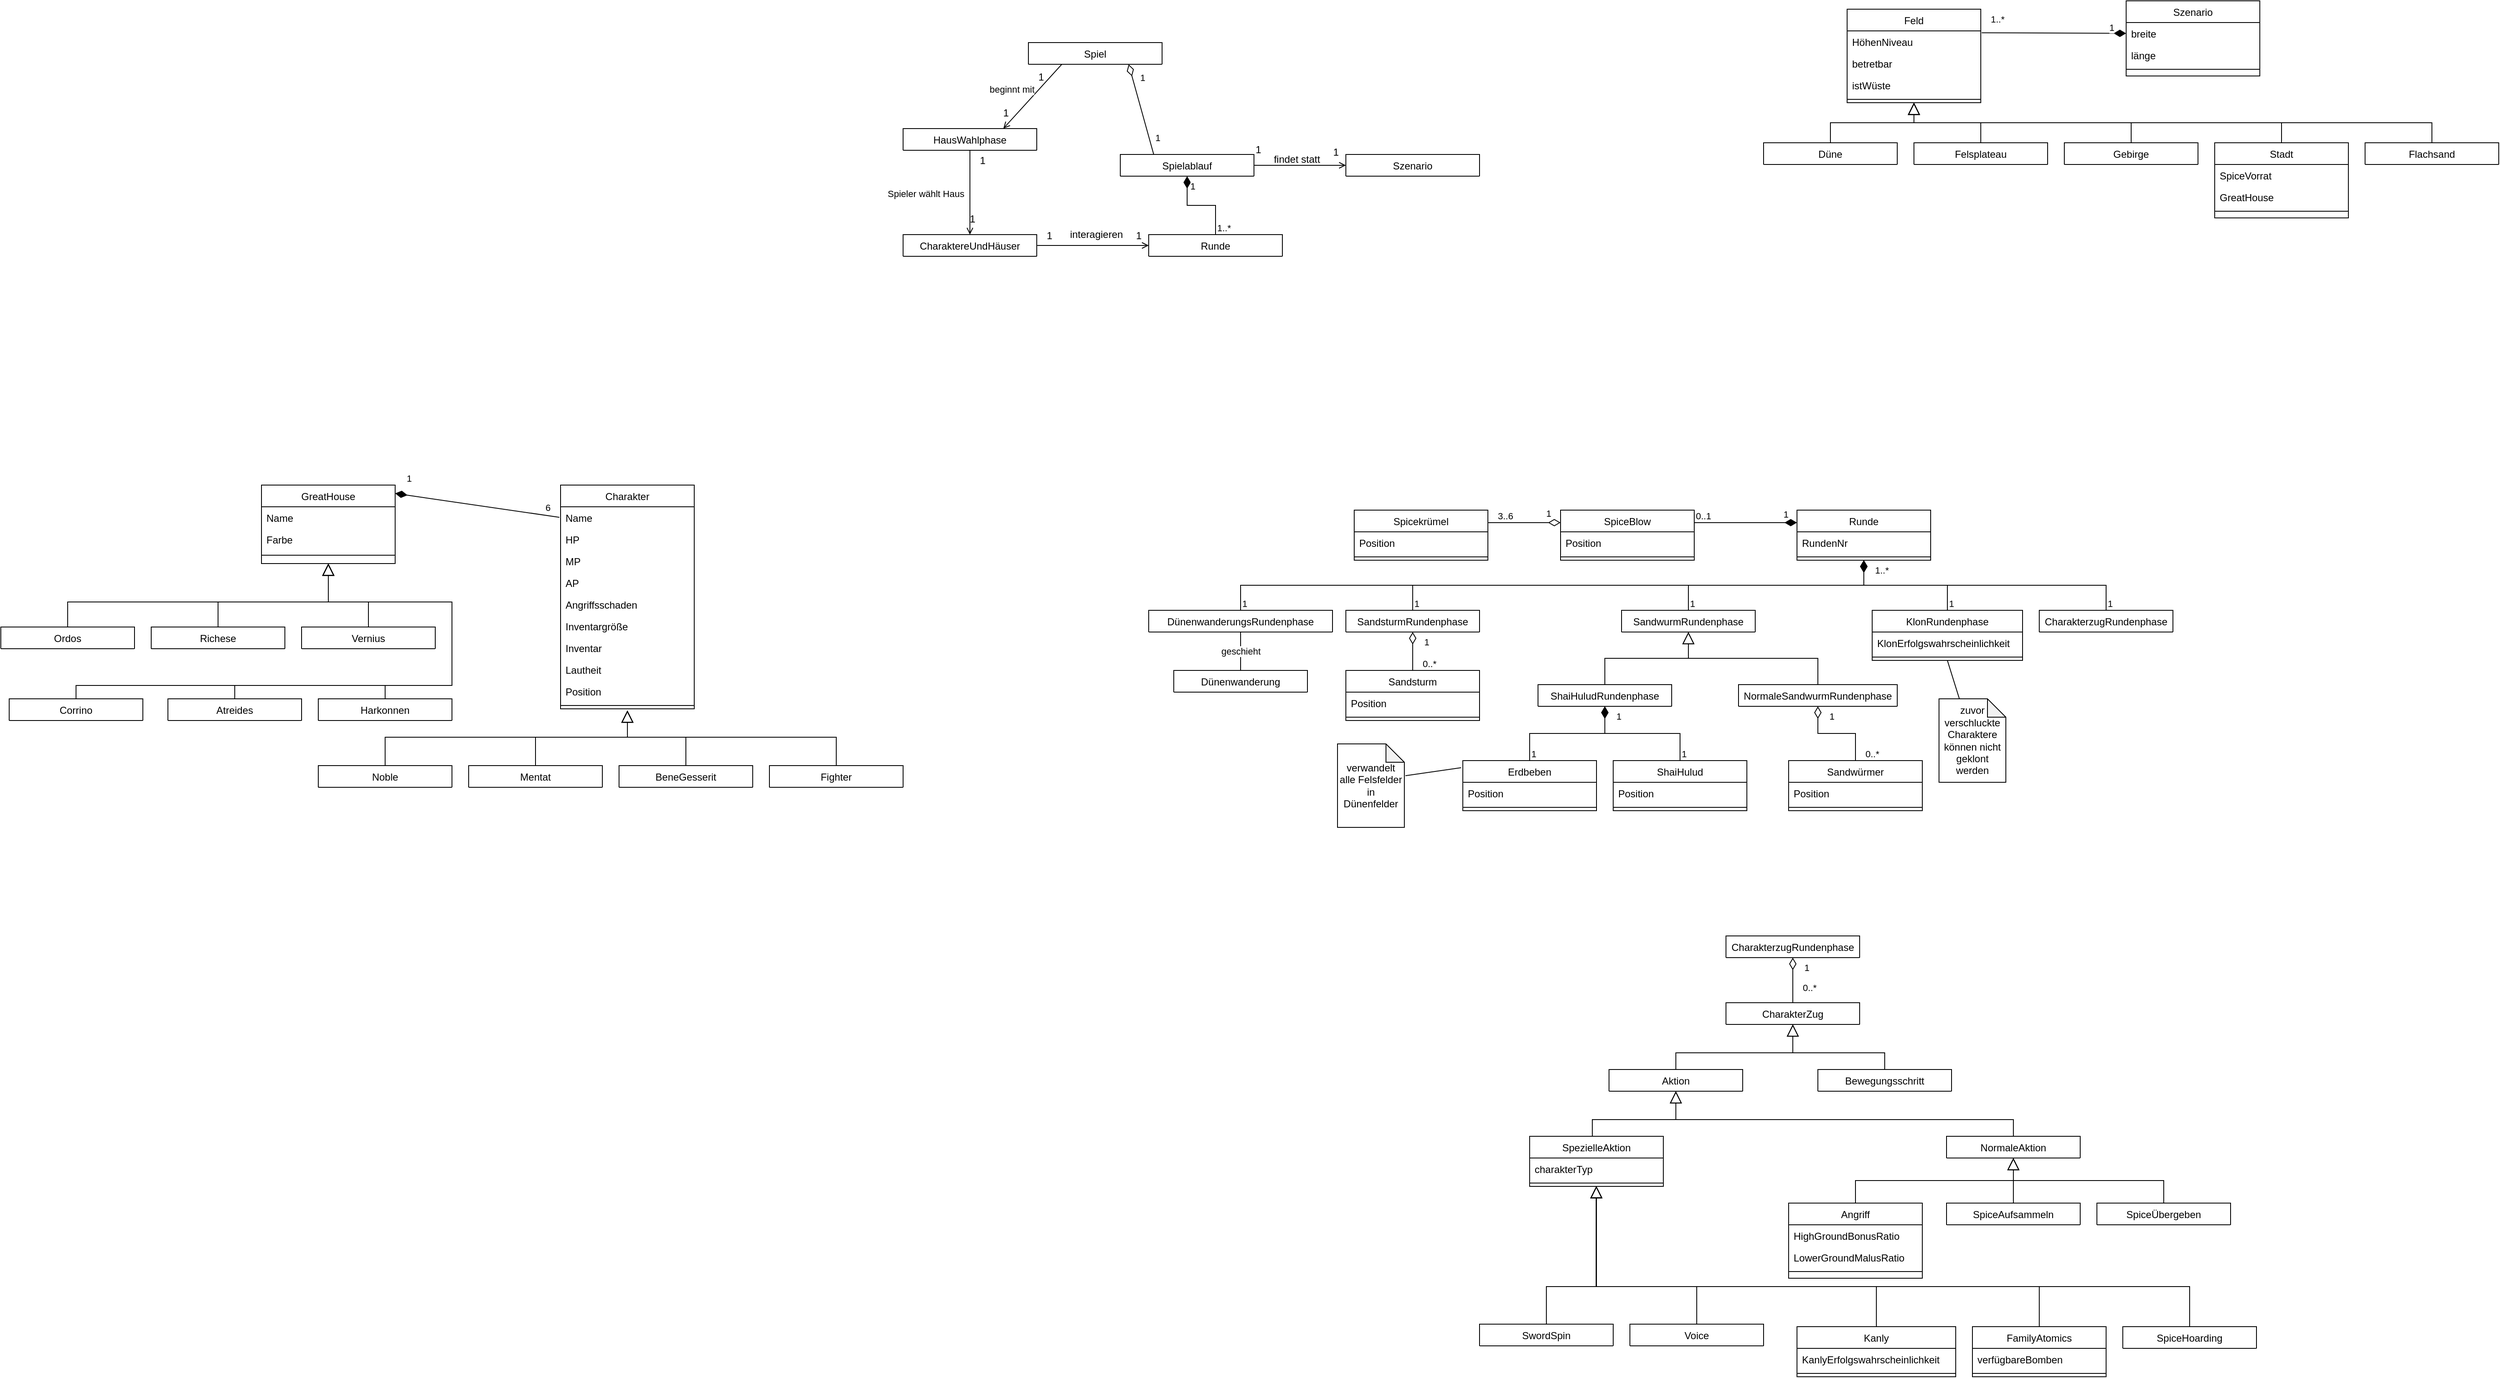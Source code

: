 <mxfile version="15.9.1" type="device"><diagram id="C5RBs43oDa-KdzZeNtuy" name="Page-1"><mxGraphModel dx="3076" dy="766" grid="1" gridSize="10" guides="1" tooltips="1" connect="1" arrows="1" fold="1" page="1" pageScale="1" pageWidth="827" pageHeight="1169" math="0" shadow="0"><root><mxCell id="WIyWlLk6GJQsqaUBKTNV-0"/><mxCell id="WIyWlLk6GJQsqaUBKTNV-1" parent="WIyWlLk6GJQsqaUBKTNV-0"/><mxCell id="zkfFHV4jXpPFQw0GAbJ--0" value="Szenario" style="swimlane;fontStyle=0;align=center;verticalAlign=top;childLayout=stackLayout;horizontal=1;startSize=26;horizontalStack=0;resizeParent=1;resizeLast=0;collapsible=1;marginBottom=0;rounded=0;shadow=0;strokeWidth=1;" parent="WIyWlLk6GJQsqaUBKTNV-1" vertex="1" collapsed="1"><mxGeometry x="570" y="874" width="160" height="26" as="geometry"><mxRectangle x="1490" y="870" width="160" height="90" as="alternateBounds"/></mxGeometry></mxCell><mxCell id="zkfFHV4jXpPFQw0GAbJ--4" value="" style="line;html=1;strokeWidth=1;align=left;verticalAlign=middle;spacingTop=-1;spacingLeft=3;spacingRight=3;rotatable=0;labelPosition=right;points=[];portConstraint=eastwest;" parent="zkfFHV4jXpPFQw0GAbJ--0" vertex="1"><mxGeometry y="26" width="160" height="8" as="geometry"/></mxCell><mxCell id="u9MXmffhBvJFliiJQgGV-29" value="Corrino" style="swimlane;fontStyle=0;align=center;verticalAlign=top;childLayout=stackLayout;horizontal=1;startSize=26;horizontalStack=0;resizeParent=1;resizeLast=0;collapsible=1;marginBottom=0;rounded=0;shadow=0;strokeWidth=1;" parent="WIyWlLk6GJQsqaUBKTNV-1" vertex="1" collapsed="1"><mxGeometry x="-1030" y="1526" width="160" height="26" as="geometry"><mxRectangle x="-1080" y="1480" width="160" height="60" as="alternateBounds"/></mxGeometry></mxCell><mxCell id="u9MXmffhBvJFliiJQgGV-31" value="" style="line;html=1;strokeWidth=1;align=left;verticalAlign=middle;spacingTop=-1;spacingLeft=3;spacingRight=3;rotatable=0;labelPosition=right;points=[];portConstraint=eastwest;" parent="u9MXmffhBvJFliiJQgGV-29" vertex="1"><mxGeometry y="26" width="160" height="8" as="geometry"/></mxCell><mxCell id="u9MXmffhBvJFliiJQgGV-33" value="Atreides" style="swimlane;fontStyle=0;align=center;verticalAlign=top;childLayout=stackLayout;horizontal=1;startSize=26;horizontalStack=0;resizeParent=1;resizeLast=0;collapsible=1;marginBottom=0;rounded=0;shadow=0;strokeWidth=1;" parent="WIyWlLk6GJQsqaUBKTNV-1" vertex="1" collapsed="1"><mxGeometry x="-840" y="1526" width="160" height="26" as="geometry"><mxRectangle x="-900" y="1480" width="160" height="60" as="alternateBounds"/></mxGeometry></mxCell><mxCell id="u9MXmffhBvJFliiJQgGV-34" value="-" style="text;align=left;verticalAlign=top;spacingLeft=4;spacingRight=4;overflow=hidden;rotatable=0;points=[[0,0.5],[1,0.5]];portConstraint=eastwest;" parent="u9MXmffhBvJFliiJQgGV-33" vertex="1"><mxGeometry y="26" width="160" height="26" as="geometry"/></mxCell><mxCell id="u9MXmffhBvJFliiJQgGV-35" value="" style="line;html=1;strokeWidth=1;align=left;verticalAlign=middle;spacingTop=-1;spacingLeft=3;spacingRight=3;rotatable=0;labelPosition=right;points=[];portConstraint=eastwest;" parent="u9MXmffhBvJFliiJQgGV-33" vertex="1"><mxGeometry y="52" width="160" height="8" as="geometry"/></mxCell><mxCell id="u9MXmffhBvJFliiJQgGV-37" value="GreatHouse" style="swimlane;fontStyle=0;align=center;verticalAlign=top;childLayout=stackLayout;horizontal=1;startSize=26;horizontalStack=0;resizeParent=1;resizeLast=0;collapsible=1;marginBottom=0;rounded=0;shadow=0;strokeWidth=1;" parent="WIyWlLk6GJQsqaUBKTNV-1" vertex="1"><mxGeometry x="-728" y="1270" width="160" height="94" as="geometry"><mxRectangle x="230" y="140" width="160" height="26" as="alternateBounds"/></mxGeometry></mxCell><mxCell id="u9MXmffhBvJFliiJQgGV-334" value="Name" style="text;align=left;verticalAlign=top;spacingLeft=4;spacingRight=4;overflow=hidden;rotatable=0;points=[[0,0.5],[1,0.5]];portConstraint=eastwest;" parent="u9MXmffhBvJFliiJQgGV-37" vertex="1"><mxGeometry y="26" width="160" height="26" as="geometry"/></mxCell><mxCell id="mrHobBGxGL1nww8svsrO-2" value="Farbe" style="text;align=left;verticalAlign=top;spacingLeft=4;spacingRight=4;overflow=hidden;rotatable=0;points=[[0,0.5],[1,0.5]];portConstraint=eastwest;" parent="u9MXmffhBvJFliiJQgGV-37" vertex="1"><mxGeometry y="52" width="160" height="28" as="geometry"/></mxCell><mxCell id="u9MXmffhBvJFliiJQgGV-39" value="" style="line;html=1;strokeWidth=1;align=left;verticalAlign=middle;spacingTop=-1;spacingLeft=3;spacingRight=3;rotatable=0;labelPosition=right;points=[];portConstraint=eastwest;" parent="u9MXmffhBvJFliiJQgGV-37" vertex="1"><mxGeometry y="80" width="160" height="8" as="geometry"/></mxCell><mxCell id="u9MXmffhBvJFliiJQgGV-41" value="Harkonnen" style="swimlane;fontStyle=0;align=center;verticalAlign=top;childLayout=stackLayout;horizontal=1;startSize=26;horizontalStack=0;resizeParent=1;resizeLast=0;collapsible=1;marginBottom=0;rounded=0;shadow=0;strokeWidth=1;" parent="WIyWlLk6GJQsqaUBKTNV-1" vertex="1" collapsed="1"><mxGeometry x="-660" y="1526" width="160" height="26" as="geometry"><mxRectangle x="-720" y="1480" width="160" height="60" as="alternateBounds"/></mxGeometry></mxCell><mxCell id="u9MXmffhBvJFliiJQgGV-42" value="-" style="text;align=left;verticalAlign=top;spacingLeft=4;spacingRight=4;overflow=hidden;rotatable=0;points=[[0,0.5],[1,0.5]];portConstraint=eastwest;" parent="u9MXmffhBvJFliiJQgGV-41" vertex="1"><mxGeometry y="26" width="160" height="26" as="geometry"/></mxCell><mxCell id="u9MXmffhBvJFliiJQgGV-43" value="" style="line;html=1;strokeWidth=1;align=left;verticalAlign=middle;spacingTop=-1;spacingLeft=3;spacingRight=3;rotatable=0;labelPosition=right;points=[];portConstraint=eastwest;" parent="u9MXmffhBvJFliiJQgGV-41" vertex="1"><mxGeometry y="52" width="160" height="8" as="geometry"/></mxCell><mxCell id="u9MXmffhBvJFliiJQgGV-45" value="Richese" style="swimlane;fontStyle=0;align=center;verticalAlign=top;childLayout=stackLayout;horizontal=1;startSize=26;horizontalStack=0;resizeParent=1;resizeLast=0;collapsible=1;marginBottom=0;rounded=0;shadow=0;strokeWidth=1;" parent="WIyWlLk6GJQsqaUBKTNV-1" vertex="1" collapsed="1"><mxGeometry x="-860" y="1440" width="160" height="26" as="geometry"><mxRectangle x="-1440" y="1480" width="160" height="60" as="alternateBounds"/></mxGeometry></mxCell><mxCell id="u9MXmffhBvJFliiJQgGV-47" value="" style="line;html=1;strokeWidth=1;align=left;verticalAlign=middle;spacingTop=-1;spacingLeft=3;spacingRight=3;rotatable=0;labelPosition=right;points=[];portConstraint=eastwest;" parent="u9MXmffhBvJFliiJQgGV-45" vertex="1"><mxGeometry y="26" width="160" height="8" as="geometry"/></mxCell><mxCell id="u9MXmffhBvJFliiJQgGV-49" value="Vernius" style="swimlane;fontStyle=0;align=center;verticalAlign=top;childLayout=stackLayout;horizontal=1;startSize=26;horizontalStack=0;resizeParent=1;resizeLast=0;collapsible=1;marginBottom=0;rounded=0;shadow=0;strokeWidth=1;" parent="WIyWlLk6GJQsqaUBKTNV-1" vertex="1" collapsed="1"><mxGeometry x="-680" y="1440" width="160" height="26" as="geometry"><mxRectangle x="-1260" y="1480" width="160" height="60" as="alternateBounds"/></mxGeometry></mxCell><mxCell id="u9MXmffhBvJFliiJQgGV-51" value="" style="line;html=1;strokeWidth=1;align=left;verticalAlign=middle;spacingTop=-1;spacingLeft=3;spacingRight=3;rotatable=0;labelPosition=right;points=[];portConstraint=eastwest;" parent="u9MXmffhBvJFliiJQgGV-49" vertex="1"><mxGeometry y="26" width="160" height="8" as="geometry"/></mxCell><mxCell id="u9MXmffhBvJFliiJQgGV-53" value="Ordos" style="swimlane;fontStyle=0;align=center;verticalAlign=top;childLayout=stackLayout;horizontal=1;startSize=26;horizontalStack=0;resizeParent=1;resizeLast=0;collapsible=1;marginBottom=0;rounded=0;shadow=0;strokeWidth=1;" parent="WIyWlLk6GJQsqaUBKTNV-1" vertex="1" collapsed="1"><mxGeometry x="-1040" y="1440" width="160" height="26" as="geometry"><mxRectangle x="-1620" y="1480" width="160" height="60" as="alternateBounds"/></mxGeometry></mxCell><mxCell id="u9MXmffhBvJFliiJQgGV-55" value="" style="line;html=1;strokeWidth=1;align=left;verticalAlign=middle;spacingTop=-1;spacingLeft=3;spacingRight=3;rotatable=0;labelPosition=right;points=[];portConstraint=eastwest;" parent="u9MXmffhBvJFliiJQgGV-53" vertex="1"><mxGeometry y="26" width="160" height="8" as="geometry"/></mxCell><mxCell id="u9MXmffhBvJFliiJQgGV-61" value="Noble" style="swimlane;fontStyle=0;align=center;verticalAlign=top;childLayout=stackLayout;horizontal=1;startSize=26;horizontalStack=0;resizeParent=1;resizeLast=0;collapsible=1;marginBottom=0;rounded=0;shadow=0;strokeWidth=1;" parent="WIyWlLk6GJQsqaUBKTNV-1" vertex="1" collapsed="1"><mxGeometry x="-660" y="1606" width="160" height="26" as="geometry"><mxRectangle x="-1160" y="1636" width="160" height="60" as="alternateBounds"/></mxGeometry></mxCell><mxCell id="u9MXmffhBvJFliiJQgGV-62" value="-" style="text;align=left;verticalAlign=top;spacingLeft=4;spacingRight=4;overflow=hidden;rotatable=0;points=[[0,0.5],[1,0.5]];portConstraint=eastwest;" parent="u9MXmffhBvJFliiJQgGV-61" vertex="1"><mxGeometry y="26" width="160" height="26" as="geometry"/></mxCell><mxCell id="u9MXmffhBvJFliiJQgGV-63" value="" style="line;html=1;strokeWidth=1;align=left;verticalAlign=middle;spacingTop=-1;spacingLeft=3;spacingRight=3;rotatable=0;labelPosition=right;points=[];portConstraint=eastwest;" parent="u9MXmffhBvJFliiJQgGV-61" vertex="1"><mxGeometry y="52" width="160" height="8" as="geometry"/></mxCell><mxCell id="u9MXmffhBvJFliiJQgGV-65" value="Mentat" style="swimlane;fontStyle=0;align=center;verticalAlign=top;childLayout=stackLayout;horizontal=1;startSize=26;horizontalStack=0;resizeParent=1;resizeLast=0;collapsible=1;marginBottom=0;rounded=0;shadow=0;strokeWidth=1;" parent="WIyWlLk6GJQsqaUBKTNV-1" vertex="1" collapsed="1"><mxGeometry x="-480" y="1606" width="160" height="26" as="geometry"><mxRectangle x="-980" y="1636" width="160" height="60" as="alternateBounds"/></mxGeometry></mxCell><mxCell id="u9MXmffhBvJFliiJQgGV-66" value="-" style="text;align=left;verticalAlign=top;spacingLeft=4;spacingRight=4;overflow=hidden;rotatable=0;points=[[0,0.5],[1,0.5]];portConstraint=eastwest;" parent="u9MXmffhBvJFliiJQgGV-65" vertex="1"><mxGeometry y="26" width="160" height="26" as="geometry"/></mxCell><mxCell id="u9MXmffhBvJFliiJQgGV-67" value="" style="line;html=1;strokeWidth=1;align=left;verticalAlign=middle;spacingTop=-1;spacingLeft=3;spacingRight=3;rotatable=0;labelPosition=right;points=[];portConstraint=eastwest;" parent="u9MXmffhBvJFliiJQgGV-65" vertex="1"><mxGeometry y="52" width="160" height="8" as="geometry"/></mxCell><mxCell id="u9MXmffhBvJFliiJQgGV-69" value="Charakter" style="swimlane;fontStyle=0;align=center;verticalAlign=top;childLayout=stackLayout;horizontal=1;startSize=26;horizontalStack=0;resizeParent=1;resizeLast=0;collapsible=1;marginBottom=0;rounded=0;shadow=0;strokeWidth=1;" parent="WIyWlLk6GJQsqaUBKTNV-1" vertex="1"><mxGeometry x="-370" y="1270" width="160" height="268" as="geometry"><mxRectangle x="230" y="140" width="160" height="26" as="alternateBounds"/></mxGeometry></mxCell><mxCell id="u9MXmffhBvJFliiJQgGV-70" value="Name" style="text;align=left;verticalAlign=top;spacingLeft=4;spacingRight=4;overflow=hidden;rotatable=0;points=[[0,0.5],[1,0.5]];portConstraint=eastwest;" parent="u9MXmffhBvJFliiJQgGV-69" vertex="1"><mxGeometry y="26" width="160" height="26" as="geometry"/></mxCell><mxCell id="3H6USf0YW9ZNNcMa354B-0" value="HP" style="text;align=left;verticalAlign=top;spacingLeft=4;spacingRight=4;overflow=hidden;rotatable=0;points=[[0,0.5],[1,0.5]];portConstraint=eastwest;" parent="u9MXmffhBvJFliiJQgGV-69" vertex="1"><mxGeometry y="52" width="160" height="26" as="geometry"/></mxCell><mxCell id="3H6USf0YW9ZNNcMa354B-1" value="MP" style="text;align=left;verticalAlign=top;spacingLeft=4;spacingRight=4;overflow=hidden;rotatable=0;points=[[0,0.5],[1,0.5]];portConstraint=eastwest;" parent="u9MXmffhBvJFliiJQgGV-69" vertex="1"><mxGeometry y="78" width="160" height="26" as="geometry"/></mxCell><mxCell id="3H6USf0YW9ZNNcMa354B-2" value="AP" style="text;align=left;verticalAlign=top;spacingLeft=4;spacingRight=4;overflow=hidden;rotatable=0;points=[[0,0.5],[1,0.5]];portConstraint=eastwest;" parent="u9MXmffhBvJFliiJQgGV-69" vertex="1"><mxGeometry y="104" width="160" height="26" as="geometry"/></mxCell><mxCell id="3H6USf0YW9ZNNcMa354B-3" value="Angriffsschaden" style="text;align=left;verticalAlign=top;spacingLeft=4;spacingRight=4;overflow=hidden;rotatable=0;points=[[0,0.5],[1,0.5]];portConstraint=eastwest;" parent="u9MXmffhBvJFliiJQgGV-69" vertex="1"><mxGeometry y="130" width="160" height="26" as="geometry"/></mxCell><mxCell id="3H6USf0YW9ZNNcMa354B-5" value="Inventargröße" style="text;align=left;verticalAlign=top;spacingLeft=4;spacingRight=4;overflow=hidden;rotatable=0;points=[[0,0.5],[1,0.5]];portConstraint=eastwest;" parent="u9MXmffhBvJFliiJQgGV-69" vertex="1"><mxGeometry y="156" width="160" height="26" as="geometry"/></mxCell><mxCell id="3H6USf0YW9ZNNcMa354B-7" value="Inventar" style="text;align=left;verticalAlign=top;spacingLeft=4;spacingRight=4;overflow=hidden;rotatable=0;points=[[0,0.5],[1,0.5]];portConstraint=eastwest;" parent="u9MXmffhBvJFliiJQgGV-69" vertex="1"><mxGeometry y="182" width="160" height="26" as="geometry"/></mxCell><mxCell id="3H6USf0YW9ZNNcMa354B-4" value="Lautheit" style="text;align=left;verticalAlign=top;spacingLeft=4;spacingRight=4;overflow=hidden;rotatable=0;points=[[0,0.5],[1,0.5]];portConstraint=eastwest;" parent="u9MXmffhBvJFliiJQgGV-69" vertex="1"><mxGeometry y="208" width="160" height="26" as="geometry"/></mxCell><mxCell id="mrHobBGxGL1nww8svsrO-17" value="Position" style="text;align=left;verticalAlign=top;spacingLeft=4;spacingRight=4;overflow=hidden;rotatable=0;points=[[0,0.5],[1,0.5]];portConstraint=eastwest;" parent="u9MXmffhBvJFliiJQgGV-69" vertex="1"><mxGeometry y="234" width="160" height="26" as="geometry"/></mxCell><mxCell id="u9MXmffhBvJFliiJQgGV-71" value="" style="line;html=1;strokeWidth=1;align=left;verticalAlign=middle;spacingTop=-1;spacingLeft=3;spacingRight=3;rotatable=0;labelPosition=right;points=[];portConstraint=eastwest;" parent="u9MXmffhBvJFliiJQgGV-69" vertex="1"><mxGeometry y="260" width="160" height="8" as="geometry"/></mxCell><mxCell id="u9MXmffhBvJFliiJQgGV-73" value="BeneGesserit" style="swimlane;fontStyle=0;align=center;verticalAlign=top;childLayout=stackLayout;horizontal=1;startSize=26;horizontalStack=0;resizeParent=1;resizeLast=0;collapsible=1;marginBottom=0;rounded=0;shadow=0;strokeWidth=1;" parent="WIyWlLk6GJQsqaUBKTNV-1" vertex="1" collapsed="1"><mxGeometry x="-300" y="1606" width="160" height="26" as="geometry"><mxRectangle x="-800" y="1636" width="160" height="60" as="alternateBounds"/></mxGeometry></mxCell><mxCell id="u9MXmffhBvJFliiJQgGV-74" value="-" style="text;align=left;verticalAlign=top;spacingLeft=4;spacingRight=4;overflow=hidden;rotatable=0;points=[[0,0.5],[1,0.5]];portConstraint=eastwest;" parent="u9MXmffhBvJFliiJQgGV-73" vertex="1"><mxGeometry y="26" width="160" height="26" as="geometry"/></mxCell><mxCell id="u9MXmffhBvJFliiJQgGV-75" value="" style="line;html=1;strokeWidth=1;align=left;verticalAlign=middle;spacingTop=-1;spacingLeft=3;spacingRight=3;rotatable=0;labelPosition=right;points=[];portConstraint=eastwest;" parent="u9MXmffhBvJFliiJQgGV-73" vertex="1"><mxGeometry y="52" width="160" height="8" as="geometry"/></mxCell><mxCell id="u9MXmffhBvJFliiJQgGV-85" value="Fighter" style="swimlane;fontStyle=0;align=center;verticalAlign=top;childLayout=stackLayout;horizontal=1;startSize=26;horizontalStack=0;resizeParent=1;resizeLast=0;collapsible=1;marginBottom=0;rounded=0;shadow=0;strokeWidth=1;" parent="WIyWlLk6GJQsqaUBKTNV-1" vertex="1" collapsed="1"><mxGeometry x="-120" y="1606" width="160" height="26" as="geometry"><mxRectangle x="-620" y="1636" width="160" height="60" as="alternateBounds"/></mxGeometry></mxCell><mxCell id="u9MXmffhBvJFliiJQgGV-86" value="-" style="text;align=left;verticalAlign=top;spacingLeft=4;spacingRight=4;overflow=hidden;rotatable=0;points=[[0,0.5],[1,0.5]];portConstraint=eastwest;" parent="u9MXmffhBvJFliiJQgGV-85" vertex="1"><mxGeometry y="26" width="160" height="26" as="geometry"/></mxCell><mxCell id="u9MXmffhBvJFliiJQgGV-87" value="" style="line;html=1;strokeWidth=1;align=left;verticalAlign=middle;spacingTop=-1;spacingLeft=3;spacingRight=3;rotatable=0;labelPosition=right;points=[];portConstraint=eastwest;" parent="u9MXmffhBvJFliiJQgGV-85" vertex="1"><mxGeometry y="52" width="160" height="8" as="geometry"/></mxCell><mxCell id="u9MXmffhBvJFliiJQgGV-138" value="SpiceBlow" style="swimlane;fontStyle=0;align=center;verticalAlign=top;childLayout=stackLayout;horizontal=1;startSize=26;horizontalStack=0;resizeParent=1;resizeLast=0;collapsible=1;marginBottom=0;rounded=0;shadow=0;strokeWidth=1;" parent="WIyWlLk6GJQsqaUBKTNV-1" vertex="1"><mxGeometry x="827" y="1300" width="160" height="60" as="geometry"><mxRectangle x="230" y="140" width="160" height="26" as="alternateBounds"/></mxGeometry></mxCell><mxCell id="mrHobBGxGL1nww8svsrO-18" value="Position" style="text;align=left;verticalAlign=top;spacingLeft=4;spacingRight=4;overflow=hidden;rotatable=0;points=[[0,0.5],[1,0.5]];portConstraint=eastwest;" parent="u9MXmffhBvJFliiJQgGV-138" vertex="1"><mxGeometry y="26" width="160" height="26" as="geometry"/></mxCell><mxCell id="u9MXmffhBvJFliiJQgGV-140" value="" style="line;html=1;strokeWidth=1;align=left;verticalAlign=middle;spacingTop=-1;spacingLeft=3;spacingRight=3;rotatable=0;labelPosition=right;points=[];portConstraint=eastwest;" parent="u9MXmffhBvJFliiJQgGV-138" vertex="1"><mxGeometry y="52" width="160" height="8" as="geometry"/></mxCell><mxCell id="u9MXmffhBvJFliiJQgGV-142" value="Dünenwanderung" style="swimlane;fontStyle=0;align=center;verticalAlign=top;childLayout=stackLayout;horizontal=1;startSize=26;horizontalStack=0;resizeParent=1;resizeLast=0;collapsible=1;marginBottom=0;rounded=0;shadow=0;strokeWidth=1;" parent="WIyWlLk6GJQsqaUBKTNV-1" vertex="1" collapsed="1"><mxGeometry x="364" y="1492" width="160" height="26" as="geometry"><mxRectangle x="340" y="1570" width="160" height="90" as="alternateBounds"/></mxGeometry></mxCell><mxCell id="u9MXmffhBvJFliiJQgGV-143" value="-" style="text;align=left;verticalAlign=top;spacingLeft=4;spacingRight=4;overflow=hidden;rotatable=0;points=[[0,0.5],[1,0.5]];portConstraint=eastwest;" parent="u9MXmffhBvJFliiJQgGV-142" vertex="1"><mxGeometry y="26" width="160" height="26" as="geometry"/></mxCell><mxCell id="u9MXmffhBvJFliiJQgGV-144" value="" style="line;html=1;strokeWidth=1;align=left;verticalAlign=middle;spacingTop=-1;spacingLeft=3;spacingRight=3;rotatable=0;labelPosition=right;points=[];portConstraint=eastwest;" parent="u9MXmffhBvJFliiJQgGV-142" vertex="1"><mxGeometry y="52" width="160" height="8" as="geometry"/></mxCell><mxCell id="u9MXmffhBvJFliiJQgGV-146" value="Sandsturm" style="swimlane;fontStyle=0;align=center;verticalAlign=top;childLayout=stackLayout;horizontal=1;startSize=26;horizontalStack=0;resizeParent=1;resizeLast=0;collapsible=1;marginBottom=0;rounded=0;shadow=0;strokeWidth=1;" parent="WIyWlLk6GJQsqaUBKTNV-1" vertex="1"><mxGeometry x="570" y="1492" width="160" height="60" as="geometry"><mxRectangle x="230" y="140" width="160" height="26" as="alternateBounds"/></mxGeometry></mxCell><mxCell id="mrHobBGxGL1nww8svsrO-16" value="Position" style="text;align=left;verticalAlign=top;spacingLeft=4;spacingRight=4;overflow=hidden;rotatable=0;points=[[0,0.5],[1,0.5]];portConstraint=eastwest;" parent="u9MXmffhBvJFliiJQgGV-146" vertex="1"><mxGeometry y="26" width="160" height="26" as="geometry"/></mxCell><mxCell id="u9MXmffhBvJFliiJQgGV-148" value="" style="line;html=1;strokeWidth=1;align=left;verticalAlign=middle;spacingTop=-1;spacingLeft=3;spacingRight=3;rotatable=0;labelPosition=right;points=[];portConstraint=eastwest;" parent="u9MXmffhBvJFliiJQgGV-146" vertex="1"><mxGeometry y="52" width="160" height="8" as="geometry"/></mxCell><mxCell id="u9MXmffhBvJFliiJQgGV-150" value="Sandwürmer" style="swimlane;fontStyle=0;align=center;verticalAlign=top;childLayout=stackLayout;horizontal=1;startSize=26;horizontalStack=0;resizeParent=1;resizeLast=0;collapsible=1;marginBottom=0;rounded=0;shadow=0;strokeWidth=1;" parent="WIyWlLk6GJQsqaUBKTNV-1" vertex="1"><mxGeometry x="1100" y="1600" width="160" height="60" as="geometry"><mxRectangle x="230" y="140" width="160" height="26" as="alternateBounds"/></mxGeometry></mxCell><mxCell id="mrHobBGxGL1nww8svsrO-20" value="Position" style="text;align=left;verticalAlign=top;spacingLeft=4;spacingRight=4;overflow=hidden;rotatable=0;points=[[0,0.5],[1,0.5]];portConstraint=eastwest;" parent="u9MXmffhBvJFliiJQgGV-150" vertex="1"><mxGeometry y="26" width="160" height="26" as="geometry"/></mxCell><mxCell id="u9MXmffhBvJFliiJQgGV-152" value="" style="line;html=1;strokeWidth=1;align=left;verticalAlign=middle;spacingTop=-1;spacingLeft=3;spacingRight=3;rotatable=0;labelPosition=right;points=[];portConstraint=eastwest;" parent="u9MXmffhBvJFliiJQgGV-150" vertex="1"><mxGeometry y="52" width="160" height="8" as="geometry"/></mxCell><mxCell id="u9MXmffhBvJFliiJQgGV-166" value="DünenwanderungsRundenphase" style="swimlane;fontStyle=0;align=center;verticalAlign=top;childLayout=stackLayout;horizontal=1;startSize=26;horizontalStack=0;resizeParent=1;resizeLast=0;collapsible=1;marginBottom=0;rounded=0;shadow=0;strokeWidth=1;" parent="WIyWlLk6GJQsqaUBKTNV-1" vertex="1" collapsed="1"><mxGeometry x="334" y="1420" width="220" height="26" as="geometry"><mxRectangle x="290" y="1420" width="260" height="90" as="alternateBounds"/></mxGeometry></mxCell><mxCell id="u9MXmffhBvJFliiJQgGV-167" value="-" style="text;align=left;verticalAlign=top;spacingLeft=4;spacingRight=4;overflow=hidden;rotatable=0;points=[[0,0.5],[1,0.5]];portConstraint=eastwest;" parent="u9MXmffhBvJFliiJQgGV-166" vertex="1"><mxGeometry y="26" width="220" height="26" as="geometry"/></mxCell><mxCell id="u9MXmffhBvJFliiJQgGV-168" value="" style="line;html=1;strokeWidth=1;align=left;verticalAlign=middle;spacingTop=-1;spacingLeft=3;spacingRight=3;rotatable=0;labelPosition=right;points=[];portConstraint=eastwest;" parent="u9MXmffhBvJFliiJQgGV-166" vertex="1"><mxGeometry y="52" width="220" height="8" as="geometry"/></mxCell><mxCell id="u9MXmffhBvJFliiJQgGV-170" value="SandwurmRundenphase" style="swimlane;fontStyle=0;align=center;verticalAlign=top;childLayout=stackLayout;horizontal=1;startSize=26;horizontalStack=0;resizeParent=1;resizeLast=0;collapsible=1;marginBottom=0;rounded=0;shadow=0;strokeWidth=1;" parent="WIyWlLk6GJQsqaUBKTNV-1" vertex="1" collapsed="1"><mxGeometry x="900" y="1420" width="160" height="26" as="geometry"><mxRectangle x="900" y="1420" width="160" height="90" as="alternateBounds"/></mxGeometry></mxCell><mxCell id="u9MXmffhBvJFliiJQgGV-171" value="-" style="text;align=left;verticalAlign=top;spacingLeft=4;spacingRight=4;overflow=hidden;rotatable=0;points=[[0,0.5],[1,0.5]];portConstraint=eastwest;" parent="u9MXmffhBvJFliiJQgGV-170" vertex="1"><mxGeometry y="26" width="160" height="26" as="geometry"/></mxCell><mxCell id="u9MXmffhBvJFliiJQgGV-172" value="" style="line;html=1;strokeWidth=1;align=left;verticalAlign=middle;spacingTop=-1;spacingLeft=3;spacingRight=3;rotatable=0;labelPosition=right;points=[];portConstraint=eastwest;" parent="u9MXmffhBvJFliiJQgGV-170" vertex="1"><mxGeometry y="52" width="160" height="8" as="geometry"/></mxCell><mxCell id="u9MXmffhBvJFliiJQgGV-174" value="Runde" style="swimlane;fontStyle=0;align=center;verticalAlign=top;childLayout=stackLayout;horizontal=1;startSize=26;horizontalStack=0;resizeParent=1;resizeLast=0;collapsible=1;marginBottom=0;rounded=0;shadow=0;strokeWidth=1;" parent="WIyWlLk6GJQsqaUBKTNV-1" vertex="1"><mxGeometry x="1110" y="1300" width="160" height="60" as="geometry"><mxRectangle x="230" y="140" width="160" height="26" as="alternateBounds"/></mxGeometry></mxCell><mxCell id="u9MXmffhBvJFliiJQgGV-175" value="RundenNr" style="text;align=left;verticalAlign=top;spacingLeft=4;spacingRight=4;overflow=hidden;rotatable=0;points=[[0,0.5],[1,0.5]];portConstraint=eastwest;" parent="u9MXmffhBvJFliiJQgGV-174" vertex="1"><mxGeometry y="26" width="160" height="26" as="geometry"/></mxCell><mxCell id="u9MXmffhBvJFliiJQgGV-176" value="" style="line;html=1;strokeWidth=1;align=left;verticalAlign=middle;spacingTop=-1;spacingLeft=3;spacingRight=3;rotatable=0;labelPosition=right;points=[];portConstraint=eastwest;" parent="u9MXmffhBvJFliiJQgGV-174" vertex="1"><mxGeometry y="52" width="160" height="8" as="geometry"/></mxCell><mxCell id="u9MXmffhBvJFliiJQgGV-178" value="SandsturmRundenphase" style="swimlane;fontStyle=0;align=center;verticalAlign=top;childLayout=stackLayout;horizontal=1;startSize=26;horizontalStack=0;resizeParent=1;resizeLast=0;collapsible=1;marginBottom=0;rounded=0;shadow=0;strokeWidth=1;" parent="WIyWlLk6GJQsqaUBKTNV-1" vertex="1" collapsed="1"><mxGeometry x="570" y="1420" width="160" height="26" as="geometry"><mxRectangle x="570" y="1420" width="160" height="90" as="alternateBounds"/></mxGeometry></mxCell><mxCell id="u9MXmffhBvJFliiJQgGV-179" value="-" style="text;align=left;verticalAlign=top;spacingLeft=4;spacingRight=4;overflow=hidden;rotatable=0;points=[[0,0.5],[1,0.5]];portConstraint=eastwest;" parent="u9MXmffhBvJFliiJQgGV-178" vertex="1"><mxGeometry y="26" width="160" height="26" as="geometry"/></mxCell><mxCell id="u9MXmffhBvJFliiJQgGV-180" value="" style="line;html=1;strokeWidth=1;align=left;verticalAlign=middle;spacingTop=-1;spacingLeft=3;spacingRight=3;rotatable=0;labelPosition=right;points=[];portConstraint=eastwest;" parent="u9MXmffhBvJFliiJQgGV-178" vertex="1"><mxGeometry y="52" width="160" height="8" as="geometry"/></mxCell><mxCell id="u9MXmffhBvJFliiJQgGV-182" value="KlonRundenphase" style="swimlane;fontStyle=0;align=center;verticalAlign=top;childLayout=stackLayout;horizontal=1;startSize=26;horizontalStack=0;resizeParent=1;resizeLast=0;collapsible=1;marginBottom=0;rounded=0;shadow=0;strokeWidth=1;" parent="WIyWlLk6GJQsqaUBKTNV-1" vertex="1"><mxGeometry x="1200" y="1420" width="180" height="60" as="geometry"><mxRectangle x="230" y="140" width="160" height="26" as="alternateBounds"/></mxGeometry></mxCell><mxCell id="u9MXmffhBvJFliiJQgGV-183" value=" KlonErfolgswahrscheinlichkeit" style="text;align=left;verticalAlign=top;spacingLeft=4;spacingRight=4;overflow=hidden;rotatable=0;points=[[0,0.5],[1,0.5]];portConstraint=eastwest;" parent="u9MXmffhBvJFliiJQgGV-182" vertex="1"><mxGeometry y="26" width="180" height="26" as="geometry"/></mxCell><mxCell id="u9MXmffhBvJFliiJQgGV-184" value="" style="line;html=1;strokeWidth=1;align=left;verticalAlign=middle;spacingTop=-1;spacingLeft=3;spacingRight=3;rotatable=0;labelPosition=right;points=[];portConstraint=eastwest;" parent="u9MXmffhBvJFliiJQgGV-182" vertex="1"><mxGeometry y="52" width="180" height="8" as="geometry"/></mxCell><mxCell id="u9MXmffhBvJFliiJQgGV-190" value="HausWahlphase " style="swimlane;fontStyle=0;align=center;verticalAlign=top;childLayout=stackLayout;horizontal=1;startSize=26;horizontalStack=0;resizeParent=1;resizeLast=0;collapsible=1;marginBottom=0;rounded=0;shadow=0;strokeWidth=1;" parent="WIyWlLk6GJQsqaUBKTNV-1" vertex="1" collapsed="1"><mxGeometry x="40" y="843" width="160" height="26" as="geometry"><mxRectangle x="-190" y="770" width="160" height="90" as="alternateBounds"/></mxGeometry></mxCell><mxCell id="u9MXmffhBvJFliiJQgGV-191" value="-" style="text;align=left;verticalAlign=top;spacingLeft=4;spacingRight=4;overflow=hidden;rotatable=0;points=[[0,0.5],[1,0.5]];portConstraint=eastwest;" parent="u9MXmffhBvJFliiJQgGV-190" vertex="1"><mxGeometry y="26" width="160" height="26" as="geometry"/></mxCell><mxCell id="u9MXmffhBvJFliiJQgGV-192" value="" style="line;html=1;strokeWidth=1;align=left;verticalAlign=middle;spacingTop=-1;spacingLeft=3;spacingRight=3;rotatable=0;labelPosition=right;points=[];portConstraint=eastwest;" parent="u9MXmffhBvJFliiJQgGV-190" vertex="1"><mxGeometry y="52" width="160" height="8" as="geometry"/></mxCell><mxCell id="u9MXmffhBvJFliiJQgGV-210" value="CharakterZug" style="swimlane;fontStyle=0;align=center;verticalAlign=top;childLayout=stackLayout;horizontal=1;startSize=26;horizontalStack=0;resizeParent=1;resizeLast=0;collapsible=1;marginBottom=0;rounded=0;shadow=0;strokeWidth=1;" parent="WIyWlLk6GJQsqaUBKTNV-1" vertex="1" collapsed="1"><mxGeometry x="1025" y="1890" width="160" height="26" as="geometry"><mxRectangle x="1400" y="2248" width="160" height="90" as="alternateBounds"/></mxGeometry></mxCell><mxCell id="u9MXmffhBvJFliiJQgGV-211" value="-" style="text;align=left;verticalAlign=top;spacingLeft=4;spacingRight=4;overflow=hidden;rotatable=0;points=[[0,0.5],[1,0.5]];portConstraint=eastwest;" parent="u9MXmffhBvJFliiJQgGV-210" vertex="1"><mxGeometry y="26" width="160" height="26" as="geometry"/></mxCell><mxCell id="u9MXmffhBvJFliiJQgGV-212" value="" style="line;html=1;strokeWidth=1;align=left;verticalAlign=middle;spacingTop=-1;spacingLeft=3;spacingRight=3;rotatable=0;labelPosition=right;points=[];portConstraint=eastwest;" parent="u9MXmffhBvJFliiJQgGV-210" vertex="1"><mxGeometry y="52" width="160" height="8" as="geometry"/></mxCell><mxCell id="u9MXmffhBvJFliiJQgGV-218" value="Bewegungsschritt" style="swimlane;fontStyle=0;align=center;verticalAlign=top;childLayout=stackLayout;horizontal=1;startSize=26;horizontalStack=0;resizeParent=1;resizeLast=0;collapsible=1;marginBottom=0;rounded=0;shadow=0;strokeWidth=1;" parent="WIyWlLk6GJQsqaUBKTNV-1" vertex="1" collapsed="1"><mxGeometry x="1135" y="1970" width="160" height="26" as="geometry"><mxRectangle x="1520" y="2420" width="160" height="90" as="alternateBounds"/></mxGeometry></mxCell><mxCell id="u9MXmffhBvJFliiJQgGV-219" value="-" style="text;align=left;verticalAlign=top;spacingLeft=4;spacingRight=4;overflow=hidden;rotatable=0;points=[[0,0.5],[1,0.5]];portConstraint=eastwest;" parent="u9MXmffhBvJFliiJQgGV-218" vertex="1"><mxGeometry y="26" width="160" height="26" as="geometry"/></mxCell><mxCell id="u9MXmffhBvJFliiJQgGV-220" value="" style="line;html=1;strokeWidth=1;align=left;verticalAlign=middle;spacingTop=-1;spacingLeft=3;spacingRight=3;rotatable=0;labelPosition=right;points=[];portConstraint=eastwest;" parent="u9MXmffhBvJFliiJQgGV-218" vertex="1"><mxGeometry y="52" width="160" height="8" as="geometry"/></mxCell><mxCell id="u9MXmffhBvJFliiJQgGV-222" value="CharakterzugRundenphase" style="swimlane;fontStyle=0;align=center;verticalAlign=top;childLayout=stackLayout;horizontal=1;startSize=26;horizontalStack=0;resizeParent=1;resizeLast=0;collapsible=1;marginBottom=0;rounded=0;shadow=0;strokeWidth=1;" parent="WIyWlLk6GJQsqaUBKTNV-1" vertex="1" collapsed="1"><mxGeometry x="1400" y="1420" width="160" height="26" as="geometry"><mxRectangle x="1494" y="1420" width="160" height="90" as="alternateBounds"/></mxGeometry></mxCell><mxCell id="u9MXmffhBvJFliiJQgGV-223" value="-" style="text;align=left;verticalAlign=top;spacingLeft=4;spacingRight=4;overflow=hidden;rotatable=0;points=[[0,0.5],[1,0.5]];portConstraint=eastwest;" parent="u9MXmffhBvJFliiJQgGV-222" vertex="1"><mxGeometry y="26" width="160" height="26" as="geometry"/></mxCell><mxCell id="u9MXmffhBvJFliiJQgGV-224" value="" style="line;html=1;strokeWidth=1;align=left;verticalAlign=middle;spacingTop=-1;spacingLeft=3;spacingRight=3;rotatable=0;labelPosition=right;points=[];portConstraint=eastwest;" parent="u9MXmffhBvJFliiJQgGV-222" vertex="1"><mxGeometry y="52" width="160" height="8" as="geometry"/></mxCell><mxCell id="u9MXmffhBvJFliiJQgGV-232" value="Erdbeben" style="swimlane;fontStyle=0;align=center;verticalAlign=top;childLayout=stackLayout;horizontal=1;startSize=26;horizontalStack=0;resizeParent=1;resizeLast=0;collapsible=1;marginBottom=0;rounded=0;shadow=0;strokeWidth=1;" parent="WIyWlLk6GJQsqaUBKTNV-1" vertex="1"><mxGeometry x="710" y="1600" width="160" height="60" as="geometry"><mxRectangle x="230" y="140" width="160" height="26" as="alternateBounds"/></mxGeometry></mxCell><mxCell id="mrHobBGxGL1nww8svsrO-21" value="Position" style="text;align=left;verticalAlign=top;spacingLeft=4;spacingRight=4;overflow=hidden;rotatable=0;points=[[0,0.5],[1,0.5]];portConstraint=eastwest;" parent="u9MXmffhBvJFliiJQgGV-232" vertex="1"><mxGeometry y="26" width="160" height="26" as="geometry"/></mxCell><mxCell id="u9MXmffhBvJFliiJQgGV-234" value="" style="line;html=1;strokeWidth=1;align=left;verticalAlign=middle;spacingTop=-1;spacingLeft=3;spacingRight=3;rotatable=0;labelPosition=right;points=[];portConstraint=eastwest;" parent="u9MXmffhBvJFliiJQgGV-232" vertex="1"><mxGeometry y="52" width="160" height="8" as="geometry"/></mxCell><mxCell id="u9MXmffhBvJFliiJQgGV-236" value="ShaiHulud" style="swimlane;fontStyle=0;align=center;verticalAlign=top;childLayout=stackLayout;horizontal=1;startSize=26;horizontalStack=0;resizeParent=1;resizeLast=0;collapsible=1;marginBottom=0;rounded=0;shadow=0;strokeWidth=1;" parent="WIyWlLk6GJQsqaUBKTNV-1" vertex="1"><mxGeometry x="890" y="1600" width="160" height="60" as="geometry"><mxRectangle x="230" y="140" width="160" height="26" as="alternateBounds"/></mxGeometry></mxCell><mxCell id="mrHobBGxGL1nww8svsrO-19" value="Position" style="text;align=left;verticalAlign=top;spacingLeft=4;spacingRight=4;overflow=hidden;rotatable=0;points=[[0,0.5],[1,0.5]];portConstraint=eastwest;" parent="u9MXmffhBvJFliiJQgGV-236" vertex="1"><mxGeometry y="26" width="160" height="26" as="geometry"/></mxCell><mxCell id="u9MXmffhBvJFliiJQgGV-238" value="" style="line;html=1;strokeWidth=1;align=left;verticalAlign=middle;spacingTop=-1;spacingLeft=3;spacingRight=3;rotatable=0;labelPosition=right;points=[];portConstraint=eastwest;" parent="u9MXmffhBvJFliiJQgGV-236" vertex="1"><mxGeometry y="52" width="160" height="8" as="geometry"/></mxCell><mxCell id="u9MXmffhBvJFliiJQgGV-240" value="NormaleAktion" style="swimlane;fontStyle=0;align=center;verticalAlign=top;childLayout=stackLayout;horizontal=1;startSize=26;horizontalStack=0;resizeParent=1;resizeLast=0;collapsible=1;marginBottom=0;rounded=0;shadow=0;strokeWidth=1;" parent="WIyWlLk6GJQsqaUBKTNV-1" vertex="1" collapsed="1"><mxGeometry x="1289" y="2050" width="160" height="26" as="geometry"><mxRectangle x="1664" y="2580" width="160" height="90" as="alternateBounds"/></mxGeometry></mxCell><mxCell id="u9MXmffhBvJFliiJQgGV-241" value="-" style="text;align=left;verticalAlign=top;spacingLeft=4;spacingRight=4;overflow=hidden;rotatable=0;points=[[0,0.5],[1,0.5]];portConstraint=eastwest;" parent="u9MXmffhBvJFliiJQgGV-240" vertex="1"><mxGeometry y="26" width="160" height="26" as="geometry"/></mxCell><mxCell id="u9MXmffhBvJFliiJQgGV-242" value="" style="line;html=1;strokeWidth=1;align=left;verticalAlign=middle;spacingTop=-1;spacingLeft=3;spacingRight=3;rotatable=0;labelPosition=right;points=[];portConstraint=eastwest;" parent="u9MXmffhBvJFliiJQgGV-240" vertex="1"><mxGeometry y="52" width="160" height="8" as="geometry"/></mxCell><mxCell id="u9MXmffhBvJFliiJQgGV-244" value="SpezielleAktion" style="swimlane;fontStyle=0;align=center;verticalAlign=top;childLayout=stackLayout;horizontal=1;startSize=26;horizontalStack=0;resizeParent=1;resizeLast=0;collapsible=1;marginBottom=0;rounded=0;shadow=0;strokeWidth=1;" parent="WIyWlLk6GJQsqaUBKTNV-1" vertex="1"><mxGeometry x="790" y="2050" width="160" height="60" as="geometry"><mxRectangle x="230" y="140" width="160" height="26" as="alternateBounds"/></mxGeometry></mxCell><mxCell id="u9MXmffhBvJFliiJQgGV-245" value="charakterTyp" style="text;align=left;verticalAlign=top;spacingLeft=4;spacingRight=4;overflow=hidden;rotatable=0;points=[[0,0.5],[1,0.5]];portConstraint=eastwest;" parent="u9MXmffhBvJFliiJQgGV-244" vertex="1"><mxGeometry y="26" width="160" height="26" as="geometry"/></mxCell><mxCell id="u9MXmffhBvJFliiJQgGV-246" value="" style="line;html=1;strokeWidth=1;align=left;verticalAlign=middle;spacingTop=-1;spacingLeft=3;spacingRight=3;rotatable=0;labelPosition=right;points=[];portConstraint=eastwest;" parent="u9MXmffhBvJFliiJQgGV-244" vertex="1"><mxGeometry y="52" width="160" height="8" as="geometry"/></mxCell><mxCell id="u9MXmffhBvJFliiJQgGV-248" value="Aktion" style="swimlane;fontStyle=0;align=center;verticalAlign=top;childLayout=stackLayout;horizontal=1;startSize=26;horizontalStack=0;resizeParent=1;resizeLast=0;collapsible=1;marginBottom=0;rounded=0;shadow=0;strokeWidth=1;" parent="WIyWlLk6GJQsqaUBKTNV-1" vertex="1" collapsed="1"><mxGeometry x="885" y="1970" width="160" height="26" as="geometry"><mxRectangle x="1260" y="2420" width="160" height="90" as="alternateBounds"/></mxGeometry></mxCell><mxCell id="u9MXmffhBvJFliiJQgGV-249" value="-" style="text;align=left;verticalAlign=top;spacingLeft=4;spacingRight=4;overflow=hidden;rotatable=0;points=[[0,0.5],[1,0.5]];portConstraint=eastwest;" parent="u9MXmffhBvJFliiJQgGV-248" vertex="1"><mxGeometry y="26" width="160" height="26" as="geometry"/></mxCell><mxCell id="u9MXmffhBvJFliiJQgGV-250" value="" style="line;html=1;strokeWidth=1;align=left;verticalAlign=middle;spacingTop=-1;spacingLeft=3;spacingRight=3;rotatable=0;labelPosition=right;points=[];portConstraint=eastwest;" parent="u9MXmffhBvJFliiJQgGV-248" vertex="1"><mxGeometry y="52" width="160" height="8" as="geometry"/></mxCell><mxCell id="u9MXmffhBvJFliiJQgGV-252" value="Kanly" style="swimlane;fontStyle=0;align=center;verticalAlign=top;childLayout=stackLayout;horizontal=1;startSize=26;horizontalStack=0;resizeParent=1;resizeLast=0;collapsible=1;marginBottom=0;rounded=0;shadow=0;strokeWidth=1;" parent="WIyWlLk6GJQsqaUBKTNV-1" vertex="1"><mxGeometry x="1110" y="2278" width="190" height="60" as="geometry"><mxRectangle x="230" y="140" width="160" height="26" as="alternateBounds"/></mxGeometry></mxCell><mxCell id="u9MXmffhBvJFliiJQgGV-253" value="KanlyErfolgswahrscheinlichkeit" style="text;align=left;verticalAlign=top;spacingLeft=4;spacingRight=4;overflow=hidden;rotatable=0;points=[[0,0.5],[1,0.5]];portConstraint=eastwest;" parent="u9MXmffhBvJFliiJQgGV-252" vertex="1"><mxGeometry y="26" width="190" height="26" as="geometry"/></mxCell><mxCell id="u9MXmffhBvJFliiJQgGV-254" value="" style="line;html=1;strokeWidth=1;align=left;verticalAlign=middle;spacingTop=-1;spacingLeft=3;spacingRight=3;rotatable=0;labelPosition=right;points=[];portConstraint=eastwest;" parent="u9MXmffhBvJFliiJQgGV-252" vertex="1"><mxGeometry y="52" width="190" height="8" as="geometry"/></mxCell><mxCell id="u9MXmffhBvJFliiJQgGV-256" value="FamilyAtomics" style="swimlane;fontStyle=0;align=center;verticalAlign=top;childLayout=stackLayout;horizontal=1;startSize=26;horizontalStack=0;resizeParent=1;resizeLast=0;collapsible=1;marginBottom=0;rounded=0;shadow=0;strokeWidth=1;" parent="WIyWlLk6GJQsqaUBKTNV-1" vertex="1"><mxGeometry x="1320" y="2278" width="160" height="60" as="geometry"><mxRectangle x="230" y="140" width="160" height="26" as="alternateBounds"/></mxGeometry></mxCell><mxCell id="u9MXmffhBvJFliiJQgGV-257" value="verfügbareBomben" style="text;align=left;verticalAlign=top;spacingLeft=4;spacingRight=4;overflow=hidden;rotatable=0;points=[[0,0.5],[1,0.5]];portConstraint=eastwest;" parent="u9MXmffhBvJFliiJQgGV-256" vertex="1"><mxGeometry y="26" width="160" height="26" as="geometry"/></mxCell><mxCell id="u9MXmffhBvJFliiJQgGV-258" value="" style="line;html=1;strokeWidth=1;align=left;verticalAlign=middle;spacingTop=-1;spacingLeft=3;spacingRight=3;rotatable=0;labelPosition=right;points=[];portConstraint=eastwest;" parent="u9MXmffhBvJFliiJQgGV-256" vertex="1"><mxGeometry y="52" width="160" height="8" as="geometry"/></mxCell><mxCell id="u9MXmffhBvJFliiJQgGV-260" value="SpiceHoarding" style="swimlane;fontStyle=0;align=center;verticalAlign=top;childLayout=stackLayout;horizontal=1;startSize=26;horizontalStack=0;resizeParent=1;resizeLast=0;collapsible=1;marginBottom=0;rounded=0;shadow=0;strokeWidth=1;" parent="WIyWlLk6GJQsqaUBKTNV-1" vertex="1" collapsed="1"><mxGeometry x="1500" y="2278" width="160" height="26" as="geometry"><mxRectangle x="1860" y="2890" width="160" height="90" as="alternateBounds"/></mxGeometry></mxCell><mxCell id="u9MXmffhBvJFliiJQgGV-261" value="-" style="text;align=left;verticalAlign=top;spacingLeft=4;spacingRight=4;overflow=hidden;rotatable=0;points=[[0,0.5],[1,0.5]];portConstraint=eastwest;" parent="u9MXmffhBvJFliiJQgGV-260" vertex="1"><mxGeometry y="26" width="160" height="26" as="geometry"/></mxCell><mxCell id="u9MXmffhBvJFliiJQgGV-262" value="" style="line;html=1;strokeWidth=1;align=left;verticalAlign=middle;spacingTop=-1;spacingLeft=3;spacingRight=3;rotatable=0;labelPosition=right;points=[];portConstraint=eastwest;" parent="u9MXmffhBvJFliiJQgGV-260" vertex="1"><mxGeometry y="52" width="160" height="8" as="geometry"/></mxCell><mxCell id="u9MXmffhBvJFliiJQgGV-264" value="Angriff" style="swimlane;fontStyle=0;align=center;verticalAlign=top;childLayout=stackLayout;horizontal=1;startSize=26;horizontalStack=0;resizeParent=1;resizeLast=0;collapsible=1;marginBottom=0;rounded=0;shadow=0;strokeWidth=1;" parent="WIyWlLk6GJQsqaUBKTNV-1" vertex="1"><mxGeometry x="1100" y="2130" width="160" height="90" as="geometry"><mxRectangle x="230" y="140" width="160" height="26" as="alternateBounds"/></mxGeometry></mxCell><mxCell id="u9MXmffhBvJFliiJQgGV-265" value="HighGroundBonusRatio" style="text;align=left;verticalAlign=top;spacingLeft=4;spacingRight=4;overflow=hidden;rotatable=0;points=[[0,0.5],[1,0.5]];portConstraint=eastwest;" parent="u9MXmffhBvJFliiJQgGV-264" vertex="1"><mxGeometry y="26" width="160" height="26" as="geometry"/></mxCell><mxCell id="mrHobBGxGL1nww8svsrO-28" value="LowerGroundMalusRatio" style="text;align=left;verticalAlign=top;spacingLeft=4;spacingRight=4;overflow=hidden;rotatable=0;points=[[0,0.5],[1,0.5]];portConstraint=eastwest;" parent="u9MXmffhBvJFliiJQgGV-264" vertex="1"><mxGeometry y="52" width="160" height="26" as="geometry"/></mxCell><mxCell id="u9MXmffhBvJFliiJQgGV-266" value="" style="line;html=1;strokeWidth=1;align=left;verticalAlign=middle;spacingTop=-1;spacingLeft=3;spacingRight=3;rotatable=0;labelPosition=right;points=[];portConstraint=eastwest;" parent="u9MXmffhBvJFliiJQgGV-264" vertex="1"><mxGeometry y="78" width="160" height="8" as="geometry"/></mxCell><mxCell id="u9MXmffhBvJFliiJQgGV-268" value="SpiceAufsammeln" style="swimlane;fontStyle=0;align=center;verticalAlign=top;childLayout=stackLayout;horizontal=1;startSize=26;horizontalStack=0;resizeParent=1;resizeLast=0;collapsible=1;marginBottom=0;rounded=0;shadow=0;strokeWidth=1;" parent="WIyWlLk6GJQsqaUBKTNV-1" vertex="1" collapsed="1"><mxGeometry x="1289" y="2130" width="160" height="26" as="geometry"><mxRectangle x="1664" y="2720" width="160" height="90" as="alternateBounds"/></mxGeometry></mxCell><mxCell id="u9MXmffhBvJFliiJQgGV-269" value="-" style="text;align=left;verticalAlign=top;spacingLeft=4;spacingRight=4;overflow=hidden;rotatable=0;points=[[0,0.5],[1,0.5]];portConstraint=eastwest;" parent="u9MXmffhBvJFliiJQgGV-268" vertex="1"><mxGeometry y="26" width="160" height="26" as="geometry"/></mxCell><mxCell id="u9MXmffhBvJFliiJQgGV-270" value="" style="line;html=1;strokeWidth=1;align=left;verticalAlign=middle;spacingTop=-1;spacingLeft=3;spacingRight=3;rotatable=0;labelPosition=right;points=[];portConstraint=eastwest;" parent="u9MXmffhBvJFliiJQgGV-268" vertex="1"><mxGeometry y="52" width="160" height="8" as="geometry"/></mxCell><mxCell id="u9MXmffhBvJFliiJQgGV-272" value="SpiceÜbergeben" style="swimlane;fontStyle=0;align=center;verticalAlign=top;childLayout=stackLayout;horizontal=1;startSize=26;horizontalStack=0;resizeParent=1;resizeLast=0;collapsible=1;marginBottom=0;rounded=0;shadow=0;strokeWidth=1;" parent="WIyWlLk6GJQsqaUBKTNV-1" vertex="1" collapsed="1"><mxGeometry x="1469" y="2130" width="160" height="26" as="geometry"><mxRectangle x="1844" y="2720" width="160" height="90" as="alternateBounds"/></mxGeometry></mxCell><mxCell id="u9MXmffhBvJFliiJQgGV-273" value="Teilmenge" style="text;align=left;verticalAlign=top;spacingLeft=4;spacingRight=4;overflow=hidden;rotatable=0;points=[[0,0.5],[1,0.5]];portConstraint=eastwest;" parent="u9MXmffhBvJFliiJQgGV-272" vertex="1"><mxGeometry y="26" width="160" height="26" as="geometry"/></mxCell><mxCell id="u9MXmffhBvJFliiJQgGV-274" value="" style="line;html=1;strokeWidth=1;align=left;verticalAlign=middle;spacingTop=-1;spacingLeft=3;spacingRight=3;rotatable=0;labelPosition=right;points=[];portConstraint=eastwest;" parent="u9MXmffhBvJFliiJQgGV-272" vertex="1"><mxGeometry y="52" width="160" height="8" as="geometry"/></mxCell><mxCell id="u9MXmffhBvJFliiJQgGV-276" value="Voice" style="swimlane;fontStyle=0;align=center;verticalAlign=top;childLayout=stackLayout;horizontal=1;startSize=26;horizontalStack=0;resizeParent=1;resizeLast=0;collapsible=1;marginBottom=0;rounded=0;shadow=0;strokeWidth=1;" parent="WIyWlLk6GJQsqaUBKTNV-1" vertex="1" collapsed="1"><mxGeometry x="910" y="2275" width="160" height="26" as="geometry"><mxRectangle x="1270" y="2890" width="160" height="90" as="alternateBounds"/></mxGeometry></mxCell><mxCell id="u9MXmffhBvJFliiJQgGV-277" value="-" style="text;align=left;verticalAlign=top;spacingLeft=4;spacingRight=4;overflow=hidden;rotatable=0;points=[[0,0.5],[1,0.5]];portConstraint=eastwest;" parent="u9MXmffhBvJFliiJQgGV-276" vertex="1"><mxGeometry y="26" width="160" height="26" as="geometry"/></mxCell><mxCell id="u9MXmffhBvJFliiJQgGV-278" value="" style="line;html=1;strokeWidth=1;align=left;verticalAlign=middle;spacingTop=-1;spacingLeft=3;spacingRight=3;rotatable=0;labelPosition=right;points=[];portConstraint=eastwest;" parent="u9MXmffhBvJFliiJQgGV-276" vertex="1"><mxGeometry y="52" width="160" height="8" as="geometry"/></mxCell><mxCell id="u9MXmffhBvJFliiJQgGV-280" value="SwordSpin" style="swimlane;fontStyle=0;align=center;verticalAlign=top;childLayout=stackLayout;horizontal=1;startSize=26;horizontalStack=0;resizeParent=1;resizeLast=0;collapsible=1;marginBottom=0;rounded=0;shadow=0;strokeWidth=1;" parent="WIyWlLk6GJQsqaUBKTNV-1" vertex="1" collapsed="1"><mxGeometry x="730" y="2275" width="160" height="26" as="geometry"><mxRectangle x="1090" y="2890" width="160" height="90" as="alternateBounds"/></mxGeometry></mxCell><mxCell id="u9MXmffhBvJFliiJQgGV-281" value="-" style="text;align=left;verticalAlign=top;spacingLeft=4;spacingRight=4;overflow=hidden;rotatable=0;points=[[0,0.5],[1,0.5]];portConstraint=eastwest;" parent="u9MXmffhBvJFliiJQgGV-280" vertex="1"><mxGeometry y="26" width="160" height="26" as="geometry"/></mxCell><mxCell id="u9MXmffhBvJFliiJQgGV-282" value="" style="line;html=1;strokeWidth=1;align=left;verticalAlign=middle;spacingTop=-1;spacingLeft=3;spacingRight=3;rotatable=0;labelPosition=right;points=[];portConstraint=eastwest;" parent="u9MXmffhBvJFliiJQgGV-280" vertex="1"><mxGeometry y="52" width="160" height="8" as="geometry"/></mxCell><mxCell id="u9MXmffhBvJFliiJQgGV-284" value="Spiel" style="swimlane;fontStyle=0;align=center;verticalAlign=top;childLayout=stackLayout;horizontal=1;startSize=26;horizontalStack=0;resizeParent=1;resizeLast=0;collapsible=1;marginBottom=0;rounded=0;shadow=0;strokeWidth=1;" parent="WIyWlLk6GJQsqaUBKTNV-1" vertex="1" collapsed="1"><mxGeometry x="190" y="740" width="160" height="26" as="geometry"><mxRectangle x="190" y="700" width="160" height="90" as="alternateBounds"/></mxGeometry></mxCell><mxCell id="u9MXmffhBvJFliiJQgGV-285" value="-" style="text;align=left;verticalAlign=top;spacingLeft=4;spacingRight=4;overflow=hidden;rotatable=0;points=[[0,0.5],[1,0.5]];portConstraint=eastwest;" parent="u9MXmffhBvJFliiJQgGV-284" vertex="1"><mxGeometry y="26" width="160" height="26" as="geometry"/></mxCell><mxCell id="u9MXmffhBvJFliiJQgGV-286" value="" style="line;html=1;strokeWidth=1;align=left;verticalAlign=middle;spacingTop=-1;spacingLeft=3;spacingRight=3;rotatable=0;labelPosition=right;points=[];portConstraint=eastwest;" parent="u9MXmffhBvJFliiJQgGV-284" vertex="1"><mxGeometry y="52" width="160" height="8" as="geometry"/></mxCell><mxCell id="u9MXmffhBvJFliiJQgGV-292" value="ShaiHuludRundenphase" style="swimlane;fontStyle=0;align=center;verticalAlign=top;childLayout=stackLayout;horizontal=1;startSize=26;horizontalStack=0;resizeParent=1;resizeLast=0;collapsible=1;marginBottom=0;rounded=0;shadow=0;strokeWidth=1;" parent="WIyWlLk6GJQsqaUBKTNV-1" vertex="1" collapsed="1"><mxGeometry x="800" y="1509" width="160" height="26" as="geometry"><mxRectangle x="800" y="1570" width="160" height="90" as="alternateBounds"/></mxGeometry></mxCell><mxCell id="u9MXmffhBvJFliiJQgGV-293" value="-" style="text;align=left;verticalAlign=top;spacingLeft=4;spacingRight=4;overflow=hidden;rotatable=0;points=[[0,0.5],[1,0.5]];portConstraint=eastwest;" parent="u9MXmffhBvJFliiJQgGV-292" vertex="1"><mxGeometry y="26" width="160" height="26" as="geometry"/></mxCell><mxCell id="u9MXmffhBvJFliiJQgGV-294" value="" style="line;html=1;strokeWidth=1;align=left;verticalAlign=middle;spacingTop=-1;spacingLeft=3;spacingRight=3;rotatable=0;labelPosition=right;points=[];portConstraint=eastwest;" parent="u9MXmffhBvJFliiJQgGV-292" vertex="1"><mxGeometry y="52" width="160" height="8" as="geometry"/></mxCell><mxCell id="u9MXmffhBvJFliiJQgGV-296" value="Spielablauf" style="swimlane;fontStyle=0;align=center;verticalAlign=top;childLayout=stackLayout;horizontal=1;startSize=26;horizontalStack=0;resizeParent=1;resizeLast=0;collapsible=1;marginBottom=0;rounded=0;shadow=0;strokeWidth=1;" parent="WIyWlLk6GJQsqaUBKTNV-1" vertex="1" collapsed="1"><mxGeometry x="300" y="874" width="160" height="26" as="geometry"><mxRectangle x="1100" y="910" width="160" height="90" as="alternateBounds"/></mxGeometry></mxCell><mxCell id="u9MXmffhBvJFliiJQgGV-297" value="r_max" style="text;align=left;verticalAlign=top;spacingLeft=4;spacingRight=4;overflow=hidden;rotatable=0;points=[[0,0.5],[1,0.5]];portConstraint=eastwest;" parent="u9MXmffhBvJFliiJQgGV-296" vertex="1"><mxGeometry y="26" width="160" height="26" as="geometry"/></mxCell><mxCell id="u9MXmffhBvJFliiJQgGV-298" value="" style="line;html=1;strokeWidth=1;align=left;verticalAlign=middle;spacingTop=-1;spacingLeft=3;spacingRight=3;rotatable=0;labelPosition=right;points=[];portConstraint=eastwest;" parent="u9MXmffhBvJFliiJQgGV-296" vertex="1"><mxGeometry y="52" width="160" height="8" as="geometry"/></mxCell><mxCell id="u9MXmffhBvJFliiJQgGV-320" value="" style="endArrow=block;html=1;rounded=0;startSize=12;endSize=12;endFill=0;edgeStyle=orthogonalEdgeStyle;entryX=0.5;entryY=1;entryDx=0;entryDy=0;exitX=0.5;exitY=0;exitDx=0;exitDy=0;" parent="WIyWlLk6GJQsqaUBKTNV-1" source="u9MXmffhBvJFliiJQgGV-53" target="u9MXmffhBvJFliiJQgGV-37" edge="1"><mxGeometry relative="1" as="geometry"><mxPoint x="-1508" y="1180" as="sourcePoint"/><mxPoint x="-1338" y="1180" as="targetPoint"/><Array as="points"><mxPoint x="-960" y="1410"/><mxPoint x="-648" y="1410"/></Array></mxGeometry></mxCell><mxCell id="u9MXmffhBvJFliiJQgGV-322" value="" style="endArrow=block;html=1;rounded=0;startSize=12;endSize=12;endFill=0;edgeStyle=orthogonalEdgeStyle;entryX=0.5;entryY=1;entryDx=0;entryDy=0;" parent="WIyWlLk6GJQsqaUBKTNV-1" source="u9MXmffhBvJFliiJQgGV-49" target="u9MXmffhBvJFliiJQgGV-37" edge="1"><mxGeometry relative="1" as="geometry"><mxPoint x="-1508" y="1180" as="sourcePoint"/><mxPoint x="-1338" y="1180" as="targetPoint"/><Array as="points"><mxPoint x="-600" y="1410"/><mxPoint x="-648" y="1410"/></Array></mxGeometry></mxCell><mxCell id="u9MXmffhBvJFliiJQgGV-323" value="" style="endArrow=block;html=1;rounded=0;startSize=12;endSize=12;endFill=0;edgeStyle=orthogonalEdgeStyle;entryX=0.5;entryY=1;entryDx=0;entryDy=0;exitX=0.5;exitY=0;exitDx=0;exitDy=0;" parent="WIyWlLk6GJQsqaUBKTNV-1" source="u9MXmffhBvJFliiJQgGV-29" target="u9MXmffhBvJFliiJQgGV-37" edge="1"><mxGeometry relative="1" as="geometry"><mxPoint x="-1508" y="1180" as="sourcePoint"/><mxPoint x="-1338" y="1180" as="targetPoint"/><Array as="points"><mxPoint x="-950" y="1510"/><mxPoint x="-500" y="1510"/><mxPoint x="-500" y="1410"/><mxPoint x="-648" y="1410"/></Array></mxGeometry></mxCell><mxCell id="u9MXmffhBvJFliiJQgGV-327" value="" style="endArrow=diamondThin;html=1;rounded=0;startSize=12;endSize=12;endFill=1;exitX=-0.009;exitY=0.144;exitDx=0;exitDy=0;exitPerimeter=0;" parent="WIyWlLk6GJQsqaUBKTNV-1" source="u9MXmffhBvJFliiJQgGV-69" edge="1"><mxGeometry relative="1" as="geometry"><mxPoint x="-88" y="1280" as="sourcePoint"/><mxPoint x="-568" y="1280" as="targetPoint"/></mxGeometry></mxCell><mxCell id="u9MXmffhBvJFliiJQgGV-328" value="6" style="edgeLabel;resizable=0;html=1;align=left;verticalAlign=bottom;" parent="u9MXmffhBvJFliiJQgGV-327" connectable="0" vertex="1"><mxGeometry x="-1" relative="1" as="geometry"><mxPoint x="-19" y="-3" as="offset"/></mxGeometry></mxCell><mxCell id="u9MXmffhBvJFliiJQgGV-329" value="1" style="edgeLabel;resizable=0;html=1;align=right;verticalAlign=bottom;" parent="u9MXmffhBvJFliiJQgGV-327" connectable="0" vertex="1"><mxGeometry x="1" relative="1" as="geometry"><mxPoint x="20" y="-10" as="offset"/></mxGeometry></mxCell><mxCell id="u9MXmffhBvJFliiJQgGV-333" value="" style="endArrow=block;html=1;rounded=0;startSize=12;endSize=12;endFill=0;edgeStyle=orthogonalEdgeStyle;exitX=0.5;exitY=0;exitDx=0;exitDy=0;" parent="WIyWlLk6GJQsqaUBKTNV-1" source="u9MXmffhBvJFliiJQgGV-85" edge="1"><mxGeometry relative="1" as="geometry"><mxPoint x="400" y="1381" as="sourcePoint"/><mxPoint x="-290" y="1540" as="targetPoint"/><Array as="points"><mxPoint x="-40" y="1572"/><mxPoint x="-290" y="1572"/></Array></mxGeometry></mxCell><mxCell id="u9MXmffhBvJFliiJQgGV-335" value="" style="endArrow=block;html=1;rounded=0;startSize=12;endSize=12;endFill=0;edgeStyle=orthogonalEdgeStyle;entryX=0.5;entryY=1;entryDx=0;entryDy=0;exitX=0.5;exitY=0;exitDx=0;exitDy=0;" parent="WIyWlLk6GJQsqaUBKTNV-1" source="u9MXmffhBvJFliiJQgGV-45" target="u9MXmffhBvJFliiJQgGV-37" edge="1"><mxGeometry relative="1" as="geometry"><mxPoint x="-1508" y="1180" as="sourcePoint"/><mxPoint x="-1338" y="1180" as="targetPoint"/><Array as="points"><mxPoint x="-780" y="1410"/><mxPoint x="-648" y="1410"/></Array></mxGeometry></mxCell><mxCell id="u9MXmffhBvJFliiJQgGV-336" value="Spicekrümel" style="swimlane;fontStyle=0;align=center;verticalAlign=top;childLayout=stackLayout;horizontal=1;startSize=26;horizontalStack=0;resizeParent=1;resizeLast=0;collapsible=1;marginBottom=0;rounded=0;shadow=0;strokeWidth=1;" parent="WIyWlLk6GJQsqaUBKTNV-1" vertex="1"><mxGeometry x="580" y="1300" width="160" height="60" as="geometry"><mxRectangle x="230" y="140" width="160" height="26" as="alternateBounds"/></mxGeometry></mxCell><mxCell id="u9MXmffhBvJFliiJQgGV-337" value="Position" style="text;align=left;verticalAlign=top;spacingLeft=4;spacingRight=4;overflow=hidden;rotatable=0;points=[[0,0.5],[1,0.5]];portConstraint=eastwest;" parent="u9MXmffhBvJFliiJQgGV-336" vertex="1"><mxGeometry y="26" width="160" height="26" as="geometry"/></mxCell><mxCell id="u9MXmffhBvJFliiJQgGV-338" value="" style="line;html=1;strokeWidth=1;align=left;verticalAlign=middle;spacingTop=-1;spacingLeft=3;spacingRight=3;rotatable=0;labelPosition=right;points=[];portConstraint=eastwest;" parent="u9MXmffhBvJFliiJQgGV-336" vertex="1"><mxGeometry y="52" width="160" height="8" as="geometry"/></mxCell><mxCell id="u9MXmffhBvJFliiJQgGV-340" value="" style="endArrow=block;html=1;rounded=0;startSize=12;endSize=12;endFill=0;edgeStyle=orthogonalEdgeStyle;entryX=0.5;entryY=1;entryDx=0;entryDy=0;exitX=0.5;exitY=0;exitDx=0;exitDy=0;" parent="WIyWlLk6GJQsqaUBKTNV-1" source="u9MXmffhBvJFliiJQgGV-244" target="u9MXmffhBvJFliiJQgGV-248" edge="1"><mxGeometry relative="1" as="geometry"><mxPoint x="955" y="1460" as="sourcePoint"/><mxPoint x="1125" y="1460" as="targetPoint"/><Array as="points"><mxPoint x="865" y="2030"/><mxPoint x="965" y="2030"/></Array></mxGeometry></mxCell><mxCell id="u9MXmffhBvJFliiJQgGV-341" value="" style="endArrow=block;html=1;rounded=0;startSize=12;endSize=12;endFill=0;edgeStyle=orthogonalEdgeStyle;entryX=0.5;entryY=1;entryDx=0;entryDy=0;exitX=0.5;exitY=0;exitDx=0;exitDy=0;" parent="WIyWlLk6GJQsqaUBKTNV-1" source="u9MXmffhBvJFliiJQgGV-240" target="u9MXmffhBvJFliiJQgGV-248" edge="1"><mxGeometry relative="1" as="geometry"><mxPoint x="955" y="1460" as="sourcePoint"/><mxPoint x="1125" y="1460" as="targetPoint"/><Array as="points"><mxPoint x="1369" y="2030"/><mxPoint x="965" y="2030"/></Array></mxGeometry></mxCell><mxCell id="u9MXmffhBvJFliiJQgGV-343" value="" style="endArrow=block;html=1;rounded=0;startSize=12;endSize=12;endFill=0;edgeStyle=orthogonalEdgeStyle;entryX=0.5;entryY=1;entryDx=0;entryDy=0;exitX=0.5;exitY=0;exitDx=0;exitDy=0;" parent="WIyWlLk6GJQsqaUBKTNV-1" source="u9MXmffhBvJFliiJQgGV-264" target="u9MXmffhBvJFliiJQgGV-240" edge="1"><mxGeometry relative="1" as="geometry"><mxPoint x="919" y="2250" as="sourcePoint"/><mxPoint x="1089" y="2250" as="targetPoint"/></mxGeometry></mxCell><mxCell id="u9MXmffhBvJFliiJQgGV-344" value="" style="endArrow=block;html=1;rounded=0;startSize=12;endSize=12;endFill=0;edgeStyle=orthogonalEdgeStyle;entryX=0.5;entryY=1;entryDx=0;entryDy=0;exitX=0.5;exitY=0;exitDx=0;exitDy=0;" parent="WIyWlLk6GJQsqaUBKTNV-1" source="u9MXmffhBvJFliiJQgGV-268" target="u9MXmffhBvJFliiJQgGV-240" edge="1"><mxGeometry relative="1" as="geometry"><mxPoint x="919" y="2250" as="sourcePoint"/><mxPoint x="1089" y="2250" as="targetPoint"/></mxGeometry></mxCell><mxCell id="u9MXmffhBvJFliiJQgGV-345" value="" style="endArrow=block;html=1;rounded=0;startSize=12;endSize=12;endFill=0;edgeStyle=orthogonalEdgeStyle;entryX=0.5;entryY=1;entryDx=0;entryDy=0;exitX=0.5;exitY=0;exitDx=0;exitDy=0;" parent="WIyWlLk6GJQsqaUBKTNV-1" source="u9MXmffhBvJFliiJQgGV-272" target="u9MXmffhBvJFliiJQgGV-240" edge="1"><mxGeometry relative="1" as="geometry"><mxPoint x="919" y="2250" as="sourcePoint"/><mxPoint x="1089" y="2250" as="targetPoint"/></mxGeometry></mxCell><mxCell id="u9MXmffhBvJFliiJQgGV-352" value="" style="endArrow=block;html=1;rounded=0;startSize=12;endSize=12;endFill=0;edgeStyle=orthogonalEdgeStyle;entryX=0.5;entryY=1;entryDx=0;entryDy=0;" parent="WIyWlLk6GJQsqaUBKTNV-1" source="u9MXmffhBvJFliiJQgGV-218" target="u9MXmffhBvJFliiJQgGV-210" edge="1"><mxGeometry relative="1" as="geometry"><mxPoint x="955" y="1460" as="sourcePoint"/><mxPoint x="1125" y="1460" as="targetPoint"/><Array as="points"><mxPoint x="1215" y="1950"/><mxPoint x="1105" y="1950"/></Array></mxGeometry></mxCell><mxCell id="u9MXmffhBvJFliiJQgGV-353" value="" style="endArrow=block;html=1;rounded=0;startSize=12;endSize=12;endFill=0;edgeStyle=orthogonalEdgeStyle;entryX=0.5;entryY=1;entryDx=0;entryDy=0;exitX=0.5;exitY=0;exitDx=0;exitDy=0;" parent="WIyWlLk6GJQsqaUBKTNV-1" source="u9MXmffhBvJFliiJQgGV-248" target="u9MXmffhBvJFliiJQgGV-210" edge="1"><mxGeometry relative="1" as="geometry"><mxPoint x="955" y="1460" as="sourcePoint"/><mxPoint x="1125" y="1460" as="targetPoint"/><Array as="points"><mxPoint x="965" y="1950"/><mxPoint x="1105" y="1950"/></Array></mxGeometry></mxCell><mxCell id="u9MXmffhBvJFliiJQgGV-357" value="" style="endArrow=diamondThin;html=1;rounded=0;startSize=12;endSize=12;endFill=0;entryX=0.5;entryY=1;entryDx=0;entryDy=0;exitX=0.5;exitY=0;exitDx=0;exitDy=0;edgeStyle=orthogonalEdgeStyle;" parent="WIyWlLk6GJQsqaUBKTNV-1" source="u9MXmffhBvJFliiJQgGV-222" target="u9MXmffhBvJFliiJQgGV-174" edge="1"><mxGeometry relative="1" as="geometry"><mxPoint x="1370" y="1370" as="sourcePoint"/><mxPoint x="1540" y="1370" as="targetPoint"/></mxGeometry></mxCell><mxCell id="u9MXmffhBvJFliiJQgGV-358" value="1" style="edgeLabel;resizable=0;html=1;align=left;verticalAlign=bottom;" parent="u9MXmffhBvJFliiJQgGV-357" connectable="0" vertex="1"><mxGeometry x="-1" relative="1" as="geometry"/></mxCell><mxCell id="u9MXmffhBvJFliiJQgGV-359" value="1" style="edgeLabel;resizable=0;html=1;align=right;verticalAlign=bottom;" parent="u9MXmffhBvJFliiJQgGV-357" connectable="0" vertex="1"><mxGeometry x="1" relative="1" as="geometry"><mxPoint x="20" y="20" as="offset"/></mxGeometry></mxCell><mxCell id="u9MXmffhBvJFliiJQgGV-360" value="" style="endArrow=diamondThin;html=1;rounded=0;startSize=12;endSize=12;endFill=0;entryX=0.5;entryY=1;entryDx=0;entryDy=0;exitX=0.5;exitY=0;exitDx=0;exitDy=0;edgeStyle=orthogonalEdgeStyle;" parent="WIyWlLk6GJQsqaUBKTNV-1" source="u9MXmffhBvJFliiJQgGV-182" target="u9MXmffhBvJFliiJQgGV-174" edge="1"><mxGeometry relative="1" as="geometry"><mxPoint x="1370" y="1370" as="sourcePoint"/><mxPoint x="1540" y="1370" as="targetPoint"/></mxGeometry></mxCell><mxCell id="u9MXmffhBvJFliiJQgGV-361" value="1" style="edgeLabel;resizable=0;html=1;align=left;verticalAlign=bottom;" parent="u9MXmffhBvJFliiJQgGV-360" connectable="0" vertex="1"><mxGeometry x="-1" relative="1" as="geometry"/></mxCell><mxCell id="u9MXmffhBvJFliiJQgGV-362" value="1" style="edgeLabel;resizable=0;html=1;align=right;verticalAlign=bottom;" parent="u9MXmffhBvJFliiJQgGV-360" connectable="0" vertex="1"><mxGeometry x="1" relative="1" as="geometry"><mxPoint x="20" y="20" as="offset"/></mxGeometry></mxCell><mxCell id="u9MXmffhBvJFliiJQgGV-363" value="" style="endArrow=diamondThin;html=1;rounded=0;startSize=12;endSize=12;endFill=0;entryX=0.5;entryY=1;entryDx=0;entryDy=0;exitX=0.5;exitY=0;exitDx=0;exitDy=0;edgeStyle=orthogonalEdgeStyle;" parent="WIyWlLk6GJQsqaUBKTNV-1" source="u9MXmffhBvJFliiJQgGV-170" target="u9MXmffhBvJFliiJQgGV-174" edge="1"><mxGeometry relative="1" as="geometry"><mxPoint x="1370" y="1370" as="sourcePoint"/><mxPoint x="1540" y="1370" as="targetPoint"/></mxGeometry></mxCell><mxCell id="u9MXmffhBvJFliiJQgGV-364" value="1" style="edgeLabel;resizable=0;html=1;align=left;verticalAlign=bottom;" parent="u9MXmffhBvJFliiJQgGV-363" connectable="0" vertex="1"><mxGeometry x="-1" relative="1" as="geometry"/></mxCell><mxCell id="u9MXmffhBvJFliiJQgGV-365" value="1" style="edgeLabel;resizable=0;html=1;align=right;verticalAlign=bottom;" parent="u9MXmffhBvJFliiJQgGV-363" connectable="0" vertex="1"><mxGeometry x="1" relative="1" as="geometry"><mxPoint x="20" y="20" as="offset"/></mxGeometry></mxCell><mxCell id="u9MXmffhBvJFliiJQgGV-366" value="" style="endArrow=diamondThin;html=1;rounded=0;startSize=12;endSize=12;endFill=0;entryX=0.5;entryY=1;entryDx=0;entryDy=0;exitX=0.5;exitY=0;exitDx=0;exitDy=0;edgeStyle=orthogonalEdgeStyle;" parent="WIyWlLk6GJQsqaUBKTNV-1" source="u9MXmffhBvJFliiJQgGV-178" target="u9MXmffhBvJFliiJQgGV-174" edge="1"><mxGeometry relative="1" as="geometry"><mxPoint x="1370" y="1370" as="sourcePoint"/><mxPoint x="1540" y="1370" as="targetPoint"/></mxGeometry></mxCell><mxCell id="u9MXmffhBvJFliiJQgGV-367" value="1" style="edgeLabel;resizable=0;html=1;align=left;verticalAlign=bottom;" parent="u9MXmffhBvJFliiJQgGV-366" connectable="0" vertex="1"><mxGeometry x="-1" relative="1" as="geometry"/></mxCell><mxCell id="u9MXmffhBvJFliiJQgGV-368" value="1" style="edgeLabel;resizable=0;html=1;align=right;verticalAlign=bottom;" parent="u9MXmffhBvJFliiJQgGV-366" connectable="0" vertex="1"><mxGeometry x="1" relative="1" as="geometry"><mxPoint x="20" y="20" as="offset"/></mxGeometry></mxCell><mxCell id="u9MXmffhBvJFliiJQgGV-369" value="" style="endArrow=diamondThin;html=1;rounded=0;startSize=12;endSize=12;endFill=1;exitX=0.5;exitY=0;exitDx=0;exitDy=0;edgeStyle=orthogonalEdgeStyle;" parent="WIyWlLk6GJQsqaUBKTNV-1" source="u9MXmffhBvJFliiJQgGV-166" edge="1"><mxGeometry relative="1" as="geometry"><mxPoint x="1370" y="1370" as="sourcePoint"/><mxPoint x="1190" y="1360" as="targetPoint"/><Array as="points"><mxPoint x="444" y="1390"/><mxPoint x="1190" y="1390"/></Array></mxGeometry></mxCell><mxCell id="u9MXmffhBvJFliiJQgGV-370" value="1" style="edgeLabel;resizable=0;html=1;align=left;verticalAlign=bottom;" parent="u9MXmffhBvJFliiJQgGV-369" connectable="0" vertex="1"><mxGeometry x="-1" relative="1" as="geometry"/></mxCell><mxCell id="u9MXmffhBvJFliiJQgGV-371" value="1..*" style="edgeLabel;resizable=0;html=1;align=right;verticalAlign=bottom;" parent="u9MXmffhBvJFliiJQgGV-369" connectable="0" vertex="1"><mxGeometry x="1" relative="1" as="geometry"><mxPoint x="30" y="20" as="offset"/></mxGeometry></mxCell><mxCell id="u9MXmffhBvJFliiJQgGV-372" value="" style="endArrow=diamondThin;html=1;rounded=0;startSize=12;endSize=12;endFill=0;exitX=0.5;exitY=0;exitDx=0;exitDy=0;edgeStyle=orthogonalEdgeStyle;entryX=0.5;entryY=1;entryDx=0;entryDy=0;" parent="WIyWlLk6GJQsqaUBKTNV-1" source="u9MXmffhBvJFliiJQgGV-210" target="j9r_nTm6f5LXR83S4JfA-37" edge="1"><mxGeometry relative="1" as="geometry"><mxPoint x="935" y="1588" as="sourcePoint"/><mxPoint x="1115" y="1660" as="targetPoint"/></mxGeometry></mxCell><mxCell id="u9MXmffhBvJFliiJQgGV-373" value="0..*" style="edgeLabel;resizable=0;html=1;align=left;verticalAlign=bottom;" parent="u9MXmffhBvJFliiJQgGV-372" connectable="0" vertex="1"><mxGeometry x="-1" relative="1" as="geometry"><mxPoint x="10" y="-10" as="offset"/></mxGeometry></mxCell><mxCell id="u9MXmffhBvJFliiJQgGV-374" value="1" style="edgeLabel;resizable=0;html=1;align=right;verticalAlign=bottom;" parent="u9MXmffhBvJFliiJQgGV-372" connectable="0" vertex="1"><mxGeometry x="1" relative="1" as="geometry"><mxPoint x="20" y="20" as="offset"/></mxGeometry></mxCell><mxCell id="u9MXmffhBvJFliiJQgGV-375" value="" style="endArrow=diamondThin;html=1;rounded=0;startSize=12;endSize=12;endFill=0;entryX=0.5;entryY=1;entryDx=0;entryDy=0;edgeStyle=orthogonalEdgeStyle;exitX=0.5;exitY=0;exitDx=0;exitDy=0;" parent="WIyWlLk6GJQsqaUBKTNV-1" source="u9MXmffhBvJFliiJQgGV-150" target="u9MXmffhBvJFliiJQgGV-393" edge="1"><mxGeometry relative="1" as="geometry"><mxPoint x="1190" y="1570" as="sourcePoint"/><mxPoint x="1560" y="1520" as="targetPoint"/></mxGeometry></mxCell><mxCell id="u9MXmffhBvJFliiJQgGV-376" value="0..*" style="edgeLabel;resizable=0;html=1;align=left;verticalAlign=bottom;" parent="u9MXmffhBvJFliiJQgGV-375" connectable="0" vertex="1"><mxGeometry x="-1" relative="1" as="geometry"><mxPoint x="10" as="offset"/></mxGeometry></mxCell><mxCell id="u9MXmffhBvJFliiJQgGV-377" value="1" style="edgeLabel;resizable=0;html=1;align=right;verticalAlign=bottom;" parent="u9MXmffhBvJFliiJQgGV-375" connectable="0" vertex="1"><mxGeometry x="1" relative="1" as="geometry"><mxPoint x="20" y="20" as="offset"/></mxGeometry></mxCell><mxCell id="u9MXmffhBvJFliiJQgGV-378" value="" style="endArrow=diamondThin;html=1;rounded=0;startSize=12;endSize=12;endFill=0;entryX=0.5;entryY=1;entryDx=0;entryDy=0;edgeStyle=orthogonalEdgeStyle;exitX=0.5;exitY=0;exitDx=0;exitDy=0;" parent="WIyWlLk6GJQsqaUBKTNV-1" source="u9MXmffhBvJFliiJQgGV-146" target="u9MXmffhBvJFliiJQgGV-178" edge="1"><mxGeometry relative="1" as="geometry"><mxPoint x="840" y="1580" as="sourcePoint"/><mxPoint x="840" y="1520" as="targetPoint"/></mxGeometry></mxCell><mxCell id="u9MXmffhBvJFliiJQgGV-379" value="0..*" style="edgeLabel;resizable=0;html=1;align=left;verticalAlign=bottom;" parent="u9MXmffhBvJFliiJQgGV-378" connectable="0" vertex="1"><mxGeometry x="-1" relative="1" as="geometry"><mxPoint x="10" as="offset"/></mxGeometry></mxCell><mxCell id="u9MXmffhBvJFliiJQgGV-380" value="1" style="edgeLabel;resizable=0;html=1;align=right;verticalAlign=bottom;" parent="u9MXmffhBvJFliiJQgGV-378" connectable="0" vertex="1"><mxGeometry x="1" relative="1" as="geometry"><mxPoint x="20" y="20" as="offset"/></mxGeometry></mxCell><mxCell id="u9MXmffhBvJFliiJQgGV-381" value="geschieht" style="endArrow=none;html=1;rounded=0;startSize=12;endSize=12;endFill=0;exitX=0.5;exitY=0;exitDx=0;exitDy=0;entryX=0.5;entryY=1;entryDx=0;entryDy=0;" parent="WIyWlLk6GJQsqaUBKTNV-1" source="u9MXmffhBvJFliiJQgGV-142" edge="1" target="u9MXmffhBvJFliiJQgGV-166"><mxGeometry relative="1" as="geometry"><mxPoint x="660" y="1580" as="sourcePoint"/><mxPoint x="420" y="1510" as="targetPoint"/></mxGeometry></mxCell><mxCell id="u9MXmffhBvJFliiJQgGV-384" value="" style="endArrow=diamondThin;html=1;rounded=0;startSize=12;endSize=12;endFill=0;entryX=0.5;entryY=1;entryDx=0;entryDy=0;exitX=0.5;exitY=0;exitDx=0;exitDy=0;edgeStyle=orthogonalEdgeStyle;" parent="WIyWlLk6GJQsqaUBKTNV-1" source="u9MXmffhBvJFliiJQgGV-236" target="u9MXmffhBvJFliiJQgGV-292" edge="1"><mxGeometry relative="1" as="geometry"><mxPoint x="1370" y="1310" as="sourcePoint"/><mxPoint x="1540" y="1310" as="targetPoint"/></mxGeometry></mxCell><mxCell id="u9MXmffhBvJFliiJQgGV-385" value="1" style="edgeLabel;resizable=0;html=1;align=left;verticalAlign=bottom;" parent="u9MXmffhBvJFliiJQgGV-384" connectable="0" vertex="1"><mxGeometry x="-1" relative="1" as="geometry"/></mxCell><mxCell id="u9MXmffhBvJFliiJQgGV-386" value="1" style="edgeLabel;resizable=0;html=1;align=right;verticalAlign=bottom;" parent="u9MXmffhBvJFliiJQgGV-384" connectable="0" vertex="1"><mxGeometry x="1" relative="1" as="geometry"><mxPoint x="20" y="20" as="offset"/></mxGeometry></mxCell><mxCell id="u9MXmffhBvJFliiJQgGV-390" value="" style="endArrow=diamondThin;html=1;rounded=0;startSize=12;endSize=12;endFill=1;entryX=0.5;entryY=1;entryDx=0;entryDy=0;edgeStyle=orthogonalEdgeStyle;exitX=0.5;exitY=0;exitDx=0;exitDy=0;" parent="WIyWlLk6GJQsqaUBKTNV-1" source="u9MXmffhBvJFliiJQgGV-232" target="u9MXmffhBvJFliiJQgGV-292" edge="1"><mxGeometry relative="1" as="geometry"><mxPoint x="780" y="1790" as="sourcePoint"/><mxPoint x="900" y="1760" as="targetPoint"/></mxGeometry></mxCell><mxCell id="u9MXmffhBvJFliiJQgGV-391" value="1" style="edgeLabel;resizable=0;html=1;align=left;verticalAlign=bottom;" parent="u9MXmffhBvJFliiJQgGV-390" connectable="0" vertex="1"><mxGeometry x="-1" relative="1" as="geometry"/></mxCell><mxCell id="u9MXmffhBvJFliiJQgGV-392" value="1" style="edgeLabel;resizable=0;html=1;align=right;verticalAlign=bottom;" parent="u9MXmffhBvJFliiJQgGV-390" connectable="0" vertex="1"><mxGeometry x="1" relative="1" as="geometry"><mxPoint x="20" y="20" as="offset"/></mxGeometry></mxCell><mxCell id="u9MXmffhBvJFliiJQgGV-393" value="NormaleSandwurmRundenphase" style="swimlane;fontStyle=0;align=center;verticalAlign=top;childLayout=stackLayout;horizontal=1;startSize=26;horizontalStack=0;resizeParent=1;resizeLast=0;collapsible=1;marginBottom=0;rounded=0;shadow=0;strokeWidth=1;" parent="WIyWlLk6GJQsqaUBKTNV-1" vertex="1" collapsed="1"><mxGeometry x="1040" y="1509" width="190" height="26" as="geometry"><mxRectangle x="1040" y="1570" width="200" height="90" as="alternateBounds"/></mxGeometry></mxCell><mxCell id="u9MXmffhBvJFliiJQgGV-394" value="-" style="text;align=left;verticalAlign=top;spacingLeft=4;spacingRight=4;overflow=hidden;rotatable=0;points=[[0,0.5],[1,0.5]];portConstraint=eastwest;" parent="u9MXmffhBvJFliiJQgGV-393" vertex="1"><mxGeometry y="26" width="190" height="26" as="geometry"/></mxCell><mxCell id="u9MXmffhBvJFliiJQgGV-395" value="" style="line;html=1;strokeWidth=1;align=left;verticalAlign=middle;spacingTop=-1;spacingLeft=3;spacingRight=3;rotatable=0;labelPosition=right;points=[];portConstraint=eastwest;" parent="u9MXmffhBvJFliiJQgGV-393" vertex="1"><mxGeometry y="52" width="190" height="8" as="geometry"/></mxCell><mxCell id="u9MXmffhBvJFliiJQgGV-397" value="" style="endArrow=block;html=1;rounded=0;startSize=12;endSize=12;endFill=0;edgeStyle=orthogonalEdgeStyle;entryX=0.5;entryY=1;entryDx=0;entryDy=0;exitX=0.5;exitY=0;exitDx=0;exitDy=0;" parent="WIyWlLk6GJQsqaUBKTNV-1" source="u9MXmffhBvJFliiJQgGV-292" target="u9MXmffhBvJFliiJQgGV-170" edge="1"><mxGeometry relative="1" as="geometry"><mxPoint x="1340" y="2100" as="sourcePoint"/><mxPoint x="1510" y="2100" as="targetPoint"/></mxGeometry></mxCell><mxCell id="u9MXmffhBvJFliiJQgGV-398" value="" style="endArrow=block;html=1;rounded=0;startSize=12;endSize=12;endFill=0;edgeStyle=orthogonalEdgeStyle;entryX=0.5;entryY=1;entryDx=0;entryDy=0;exitX=0.5;exitY=0;exitDx=0;exitDy=0;" parent="WIyWlLk6GJQsqaUBKTNV-1" source="u9MXmffhBvJFliiJQgGV-393" target="u9MXmffhBvJFliiJQgGV-170" edge="1"><mxGeometry relative="1" as="geometry"><mxPoint x="1340" y="2100" as="sourcePoint"/><mxPoint x="1510" y="2100" as="targetPoint"/></mxGeometry></mxCell><mxCell id="u9MXmffhBvJFliiJQgGV-402" value="" style="endArrow=diamondThin;html=1;rounded=0;startSize=12;endSize=12;endFill=1;entryX=0;entryY=0.25;entryDx=0;entryDy=0;edgeStyle=orthogonalEdgeStyle;exitX=1;exitY=0.25;exitDx=0;exitDy=0;" parent="WIyWlLk6GJQsqaUBKTNV-1" source="u9MXmffhBvJFliiJQgGV-138" target="u9MXmffhBvJFliiJQgGV-174" edge="1"><mxGeometry relative="1" as="geometry"><mxPoint x="990" y="1293" as="sourcePoint"/><mxPoint x="1540" y="1370" as="targetPoint"/></mxGeometry></mxCell><mxCell id="u9MXmffhBvJFliiJQgGV-403" value="0..1" style="edgeLabel;resizable=0;html=1;align=left;verticalAlign=bottom;" parent="u9MXmffhBvJFliiJQgGV-402" connectable="0" vertex="1"><mxGeometry x="-1" relative="1" as="geometry"/></mxCell><mxCell id="u9MXmffhBvJFliiJQgGV-404" value="1" style="edgeLabel;resizable=0;html=1;align=right;verticalAlign=bottom;" parent="u9MXmffhBvJFliiJQgGV-402" connectable="0" vertex="1"><mxGeometry x="1" relative="1" as="geometry"><mxPoint x="-10" y="-2" as="offset"/></mxGeometry></mxCell><mxCell id="u9MXmffhBvJFliiJQgGV-405" value="" style="endArrow=diamondThin;html=1;rounded=0;startSize=12;endSize=12;endFill=1;entryX=0.5;entryY=1;entryDx=0;entryDy=0;edgeStyle=orthogonalEdgeStyle;exitX=0.5;exitY=0;exitDx=0;exitDy=0;" parent="WIyWlLk6GJQsqaUBKTNV-1" source="j9r_nTm6f5LXR83S4JfA-57" target="u9MXmffhBvJFliiJQgGV-296" edge="1"><mxGeometry relative="1" as="geometry"><mxPoint x="990" y="1132.5" as="sourcePoint"/><mxPoint x="1110" y="1132.5" as="targetPoint"/></mxGeometry></mxCell><mxCell id="u9MXmffhBvJFliiJQgGV-406" value="1..*" style="edgeLabel;resizable=0;html=1;align=left;verticalAlign=bottom;" parent="u9MXmffhBvJFliiJQgGV-405" connectable="0" vertex="1"><mxGeometry x="-1" relative="1" as="geometry"/></mxCell><mxCell id="u9MXmffhBvJFliiJQgGV-407" value="1" style="edgeLabel;resizable=0;html=1;align=right;verticalAlign=bottom;" parent="u9MXmffhBvJFliiJQgGV-405" connectable="0" vertex="1"><mxGeometry x="1" relative="1" as="geometry"><mxPoint x="10" y="20" as="offset"/></mxGeometry></mxCell><mxCell id="u9MXmffhBvJFliiJQgGV-410" value="" style="endArrow=open;shadow=0;strokeWidth=1;rounded=0;endFill=1;elbow=vertical;entryX=0;entryY=0.5;entryDx=0;entryDy=0;exitX=1;exitY=0.5;exitDx=0;exitDy=0;" parent="WIyWlLk6GJQsqaUBKTNV-1" source="u9MXmffhBvJFliiJQgGV-296" target="zkfFHV4jXpPFQw0GAbJ--0" edge="1"><mxGeometry x="0.5" y="41" relative="1" as="geometry"><mxPoint x="1240" y="630" as="sourcePoint"/><mxPoint x="1490" y="909" as="targetPoint"/><mxPoint x="-40" y="32" as="offset"/></mxGeometry></mxCell><mxCell id="u9MXmffhBvJFliiJQgGV-411" value="1" style="resizable=0;align=left;verticalAlign=bottom;labelBackgroundColor=none;fontSize=12;" parent="u9MXmffhBvJFliiJQgGV-410" connectable="0" vertex="1"><mxGeometry x="-1" relative="1" as="geometry"><mxPoint y="-10" as="offset"/></mxGeometry></mxCell><mxCell id="u9MXmffhBvJFliiJQgGV-412" value="1" style="resizable=0;align=right;verticalAlign=bottom;labelBackgroundColor=none;fontSize=12;" parent="u9MXmffhBvJFliiJQgGV-410" connectable="0" vertex="1"><mxGeometry x="1" relative="1" as="geometry"><mxPoint x="-7" y="-7" as="offset"/></mxGeometry></mxCell><mxCell id="u9MXmffhBvJFliiJQgGV-413" value="findet statt" style="text;html=1;resizable=0;points=[];;align=center;verticalAlign=middle;labelBackgroundColor=none;rounded=0;shadow=0;strokeWidth=1;fontSize=12;" parent="u9MXmffhBvJFliiJQgGV-410" vertex="1" connectable="0"><mxGeometry x="0.5" y="49" relative="1" as="geometry"><mxPoint x="-32" y="42" as="offset"/></mxGeometry></mxCell><mxCell id="u9MXmffhBvJFliiJQgGV-414" value="" style="endArrow=diamondThin;html=1;rounded=0;startSize=12;endSize=12;endFill=0;entryX=0;entryY=0.25;entryDx=0;entryDy=0;exitX=1;exitY=0.25;exitDx=0;exitDy=0;" parent="WIyWlLk6GJQsqaUBKTNV-1" target="u9MXmffhBvJFliiJQgGV-138" edge="1" source="u9MXmffhBvJFliiJQgGV-336"><mxGeometry relative="1" as="geometry"><mxPoint x="740" y="1290" as="sourcePoint"/><mxPoint x="660" y="1520" as="targetPoint"/></mxGeometry></mxCell><mxCell id="u9MXmffhBvJFliiJQgGV-415" value="3..6" style="edgeLabel;resizable=0;html=1;align=left;verticalAlign=bottom;" parent="u9MXmffhBvJFliiJQgGV-414" connectable="0" vertex="1"><mxGeometry x="-1" relative="1" as="geometry"><mxPoint x="10" as="offset"/></mxGeometry></mxCell><mxCell id="u9MXmffhBvJFliiJQgGV-416" value="1" style="edgeLabel;resizable=0;html=1;align=right;verticalAlign=bottom;" parent="u9MXmffhBvJFliiJQgGV-414" connectable="0" vertex="1"><mxGeometry x="1" relative="1" as="geometry"><mxPoint x="-11" y="-3" as="offset"/></mxGeometry></mxCell><mxCell id="u9MXmffhBvJFliiJQgGV-422" value="" style="endArrow=open;shadow=0;strokeWidth=1;rounded=0;endFill=1;elbow=vertical;entryX=0.75;entryY=0;entryDx=0;entryDy=0;exitX=0.25;exitY=1;exitDx=0;exitDy=0;" parent="WIyWlLk6GJQsqaUBKTNV-1" source="u9MXmffhBvJFliiJQgGV-284" target="u9MXmffhBvJFliiJQgGV-190" edge="1"><mxGeometry x="0.5" y="41" relative="1" as="geometry"><mxPoint x="58" y="790" as="sourcePoint"/><mxPoint x="-360" y="1027" as="targetPoint"/><mxPoint x="-40" y="32" as="offset"/></mxGeometry></mxCell><mxCell id="u9MXmffhBvJFliiJQgGV-423" value="1" style="resizable=0;align=left;verticalAlign=bottom;labelBackgroundColor=none;fontSize=12;" parent="u9MXmffhBvJFliiJQgGV-422" connectable="0" vertex="1"><mxGeometry x="-1" relative="1" as="geometry"><mxPoint x="-30" y="24" as="offset"/></mxGeometry></mxCell><mxCell id="u9MXmffhBvJFliiJQgGV-424" value="1" style="resizable=0;align=right;verticalAlign=bottom;labelBackgroundColor=none;fontSize=12;" parent="u9MXmffhBvJFliiJQgGV-422" connectable="0" vertex="1"><mxGeometry x="1" relative="1" as="geometry"><mxPoint x="8" y="-10" as="offset"/></mxGeometry></mxCell><mxCell id="u9MXmffhBvJFliiJQgGV-425" value="beginnt mit" style="edgeLabel;html=1;align=center;verticalAlign=middle;resizable=0;points=[];" parent="u9MXmffhBvJFliiJQgGV-422" vertex="1" connectable="0"><mxGeometry x="-0.151" relative="1" as="geometry"><mxPoint x="-31" y="-3" as="offset"/></mxGeometry></mxCell><mxCell id="u9MXmffhBvJFliiJQgGV-426" value="" style="endArrow=diamondThin;html=1;rounded=0;startSize=12;endSize=12;endFill=0;entryX=0.75;entryY=1;entryDx=0;entryDy=0;exitX=0.25;exitY=0;exitDx=0;exitDy=0;" parent="WIyWlLk6GJQsqaUBKTNV-1" source="u9MXmffhBvJFliiJQgGV-296" target="u9MXmffhBvJFliiJQgGV-284" edge="1"><mxGeometry relative="1" as="geometry"><mxPoint x="330" y="870" as="sourcePoint"/><mxPoint x="830" y="1132.5" as="targetPoint"/></mxGeometry></mxCell><mxCell id="u9MXmffhBvJFliiJQgGV-427" value="1" style="edgeLabel;resizable=0;html=1;align=left;verticalAlign=bottom;" parent="u9MXmffhBvJFliiJQgGV-426" connectable="0" vertex="1"><mxGeometry x="-1" relative="1" as="geometry"><mxPoint y="-12" as="offset"/></mxGeometry></mxCell><mxCell id="u9MXmffhBvJFliiJQgGV-428" value="1" style="edgeLabel;resizable=0;html=1;align=right;verticalAlign=bottom;" parent="u9MXmffhBvJFliiJQgGV-426" connectable="0" vertex="1"><mxGeometry x="1" relative="1" as="geometry"><mxPoint x="20" y="24" as="offset"/></mxGeometry></mxCell><mxCell id="mrHobBGxGL1nww8svsrO-42" value="verwandelt alle Felsfelder in Dünenfelder" style="shape=note;whiteSpace=wrap;html=1;backgroundOutline=1;darkOpacity=0.05;size=22;" parent="WIyWlLk6GJQsqaUBKTNV-1" vertex="1"><mxGeometry x="560" y="1580" width="80" height="100" as="geometry"/></mxCell><mxCell id="mrHobBGxGL1nww8svsrO-43" value="" style="endArrow=none;html=1;rounded=0;entryX=-0.013;entryY=0.141;entryDx=0;entryDy=0;entryPerimeter=0;exitX=1.016;exitY=0.381;exitDx=0;exitDy=0;exitPerimeter=0;" parent="WIyWlLk6GJQsqaUBKTNV-1" source="mrHobBGxGL1nww8svsrO-42" target="u9MXmffhBvJFliiJQgGV-232" edge="1"><mxGeometry width="50" height="50" relative="1" as="geometry"><mxPoint x="910" y="1560" as="sourcePoint"/><mxPoint x="960" y="1510" as="targetPoint"/></mxGeometry></mxCell><mxCell id="mrHobBGxGL1nww8svsrO-44" value="zuvor verschluckte Charaktere können nicht geklont werden" style="shape=note;whiteSpace=wrap;html=1;backgroundOutline=1;darkOpacity=0.05;size=22;" parent="WIyWlLk6GJQsqaUBKTNV-1" vertex="1"><mxGeometry x="1280" y="1526" width="80" height="100" as="geometry"/></mxCell><mxCell id="mrHobBGxGL1nww8svsrO-46" value="" style="endArrow=none;html=1;rounded=0;exitX=0.5;exitY=1;exitDx=0;exitDy=0;" parent="WIyWlLk6GJQsqaUBKTNV-1" source="u9MXmffhBvJFliiJQgGV-182" target="mrHobBGxGL1nww8svsrO-44" edge="1"><mxGeometry width="50" height="50" relative="1" as="geometry"><mxPoint x="601.28" y="1843.1" as="sourcePoint"/><mxPoint x="707.92" y="1822.69" as="targetPoint"/></mxGeometry></mxCell><mxCell id="j9r_nTm6f5LXR83S4JfA-1" value="Szenario" style="swimlane;fontStyle=0;align=center;verticalAlign=top;childLayout=stackLayout;horizontal=1;startSize=26;horizontalStack=0;resizeParent=1;resizeLast=0;collapsible=1;marginBottom=0;rounded=0;shadow=0;strokeWidth=1;" parent="WIyWlLk6GJQsqaUBKTNV-1" vertex="1"><mxGeometry x="1504" y="690" width="160" height="90" as="geometry"><mxRectangle x="230" y="140" width="160" height="26" as="alternateBounds"/></mxGeometry></mxCell><mxCell id="j9r_nTm6f5LXR83S4JfA-2" value="breite" style="text;align=left;verticalAlign=top;spacingLeft=4;spacingRight=4;overflow=hidden;rotatable=0;points=[[0,0.5],[1,0.5]];portConstraint=eastwest;" parent="j9r_nTm6f5LXR83S4JfA-1" vertex="1"><mxGeometry y="26" width="160" height="26" as="geometry"/></mxCell><mxCell id="j9r_nTm6f5LXR83S4JfA-3" value="länge" style="text;align=left;verticalAlign=top;spacingLeft=4;spacingRight=4;overflow=hidden;rotatable=0;points=[[0,0.5],[1,0.5]];portConstraint=eastwest;" parent="j9r_nTm6f5LXR83S4JfA-1" vertex="1"><mxGeometry y="52" width="160" height="26" as="geometry"/></mxCell><mxCell id="j9r_nTm6f5LXR83S4JfA-4" value="" style="line;html=1;strokeWidth=1;align=left;verticalAlign=middle;spacingTop=-1;spacingLeft=3;spacingRight=3;rotatable=0;labelPosition=right;points=[];portConstraint=eastwest;" parent="j9r_nTm6f5LXR83S4JfA-1" vertex="1"><mxGeometry y="78" width="160" height="8" as="geometry"/></mxCell><mxCell id="j9r_nTm6f5LXR83S4JfA-5" value="Stadt" style="swimlane;fontStyle=0;align=center;verticalAlign=top;childLayout=stackLayout;horizontal=1;startSize=26;horizontalStack=0;resizeParent=1;resizeLast=0;collapsible=1;marginBottom=0;rounded=0;shadow=0;strokeWidth=1;" parent="WIyWlLk6GJQsqaUBKTNV-1" vertex="1"><mxGeometry x="1610" y="860" width="160" height="90" as="geometry"><mxRectangle x="230" y="140" width="160" height="26" as="alternateBounds"/></mxGeometry></mxCell><mxCell id="j9r_nTm6f5LXR83S4JfA-6" value="SpiceVorrat" style="text;align=left;verticalAlign=top;spacingLeft=4;spacingRight=4;overflow=hidden;rotatable=0;points=[[0,0.5],[1,0.5]];portConstraint=eastwest;" parent="j9r_nTm6f5LXR83S4JfA-5" vertex="1"><mxGeometry y="26" width="160" height="26" as="geometry"/></mxCell><mxCell id="j9r_nTm6f5LXR83S4JfA-7" value="GreatHouse" style="text;align=left;verticalAlign=top;spacingLeft=4;spacingRight=4;overflow=hidden;rotatable=0;points=[[0,0.5],[1,0.5]];portConstraint=eastwest;" parent="j9r_nTm6f5LXR83S4JfA-5" vertex="1"><mxGeometry y="52" width="160" height="26" as="geometry"/></mxCell><mxCell id="j9r_nTm6f5LXR83S4JfA-8" value="" style="line;html=1;strokeWidth=1;align=left;verticalAlign=middle;spacingTop=-1;spacingLeft=3;spacingRight=3;rotatable=0;labelPosition=right;points=[];portConstraint=eastwest;" parent="j9r_nTm6f5LXR83S4JfA-5" vertex="1"><mxGeometry y="78" width="160" height="8" as="geometry"/></mxCell><mxCell id="j9r_nTm6f5LXR83S4JfA-9" value="Flachsand" style="swimlane;fontStyle=0;align=center;verticalAlign=top;childLayout=stackLayout;horizontal=1;startSize=26;horizontalStack=0;resizeParent=1;resizeLast=0;collapsible=1;marginBottom=0;rounded=0;shadow=0;strokeWidth=1;" parent="WIyWlLk6GJQsqaUBKTNV-1" vertex="1" collapsed="1"><mxGeometry x="1790" y="860" width="160" height="26" as="geometry"><mxRectangle x="3120" y="960" width="160" height="90" as="alternateBounds"/></mxGeometry></mxCell><mxCell id="j9r_nTm6f5LXR83S4JfA-10" value="-" style="text;align=left;verticalAlign=top;spacingLeft=4;spacingRight=4;overflow=hidden;rotatable=0;points=[[0,0.5],[1,0.5]];portConstraint=eastwest;" parent="j9r_nTm6f5LXR83S4JfA-9" vertex="1"><mxGeometry y="26" width="160" height="26" as="geometry"/></mxCell><mxCell id="j9r_nTm6f5LXR83S4JfA-11" value="" style="line;html=1;strokeWidth=1;align=left;verticalAlign=middle;spacingTop=-1;spacingLeft=3;spacingRight=3;rotatable=0;labelPosition=right;points=[];portConstraint=eastwest;" parent="j9r_nTm6f5LXR83S4JfA-9" vertex="1"><mxGeometry y="52" width="160" height="8" as="geometry"/></mxCell><mxCell id="j9r_nTm6f5LXR83S4JfA-12" value="Feld" style="swimlane;fontStyle=0;align=center;verticalAlign=top;childLayout=stackLayout;horizontal=1;startSize=26;horizontalStack=0;resizeParent=1;resizeLast=0;collapsible=1;marginBottom=0;rounded=0;shadow=0;strokeWidth=1;" parent="WIyWlLk6GJQsqaUBKTNV-1" vertex="1"><mxGeometry x="1170" y="700" width="160" height="112" as="geometry"><mxRectangle x="230" y="140" width="160" height="26" as="alternateBounds"/></mxGeometry></mxCell><mxCell id="j9r_nTm6f5LXR83S4JfA-13" value="HöhenNiveau" style="text;align=left;verticalAlign=top;spacingLeft=4;spacingRight=4;overflow=hidden;rotatable=0;points=[[0,0.5],[1,0.5]];portConstraint=eastwest;" parent="j9r_nTm6f5LXR83S4JfA-12" vertex="1"><mxGeometry y="26" width="160" height="26" as="geometry"/></mxCell><mxCell id="j9r_nTm6f5LXR83S4JfA-14" value="betretbar" style="text;align=left;verticalAlign=top;spacingLeft=4;spacingRight=4;overflow=hidden;rotatable=0;points=[[0,0.5],[1,0.5]];portConstraint=eastwest;" parent="j9r_nTm6f5LXR83S4JfA-12" vertex="1"><mxGeometry y="52" width="160" height="26" as="geometry"/></mxCell><mxCell id="j9r_nTm6f5LXR83S4JfA-15" value="istWüste" style="text;align=left;verticalAlign=top;spacingLeft=4;spacingRight=4;overflow=hidden;rotatable=0;points=[[0,0.5],[1,0.5]];portConstraint=eastwest;" parent="j9r_nTm6f5LXR83S4JfA-12" vertex="1"><mxGeometry y="78" width="160" height="26" as="geometry"/></mxCell><mxCell id="j9r_nTm6f5LXR83S4JfA-16" value="" style="line;html=1;strokeWidth=1;align=left;verticalAlign=middle;spacingTop=-1;spacingLeft=3;spacingRight=3;rotatable=0;labelPosition=right;points=[];portConstraint=eastwest;" parent="j9r_nTm6f5LXR83S4JfA-12" vertex="1"><mxGeometry y="104" width="160" height="8" as="geometry"/></mxCell><mxCell id="j9r_nTm6f5LXR83S4JfA-17" value="Felsplateau" style="swimlane;fontStyle=0;align=center;verticalAlign=top;childLayout=stackLayout;horizontal=1;startSize=26;horizontalStack=0;resizeParent=1;resizeLast=0;collapsible=1;marginBottom=0;rounded=0;shadow=0;strokeWidth=1;" parent="WIyWlLk6GJQsqaUBKTNV-1" vertex="1" collapsed="1"><mxGeometry x="1250" y="860" width="160" height="26" as="geometry"><mxRectangle x="2580" y="960" width="160" height="90" as="alternateBounds"/></mxGeometry></mxCell><mxCell id="j9r_nTm6f5LXR83S4JfA-18" value="-" style="text;align=left;verticalAlign=top;spacingLeft=4;spacingRight=4;overflow=hidden;rotatable=0;points=[[0,0.5],[1,0.5]];portConstraint=eastwest;" parent="j9r_nTm6f5LXR83S4JfA-17" vertex="1"><mxGeometry y="26" width="160" height="26" as="geometry"/></mxCell><mxCell id="j9r_nTm6f5LXR83S4JfA-19" value="" style="line;html=1;strokeWidth=1;align=left;verticalAlign=middle;spacingTop=-1;spacingLeft=3;spacingRight=3;rotatable=0;labelPosition=right;points=[];portConstraint=eastwest;" parent="j9r_nTm6f5LXR83S4JfA-17" vertex="1"><mxGeometry y="52" width="160" height="8" as="geometry"/></mxCell><mxCell id="j9r_nTm6f5LXR83S4JfA-20" value="Gebirge" style="swimlane;fontStyle=0;align=center;verticalAlign=top;childLayout=stackLayout;horizontal=1;startSize=26;horizontalStack=0;resizeParent=1;resizeLast=0;collapsible=1;marginBottom=0;rounded=0;shadow=0;strokeWidth=1;" parent="WIyWlLk6GJQsqaUBKTNV-1" vertex="1" collapsed="1"><mxGeometry x="1430" y="860" width="160" height="26" as="geometry"><mxRectangle x="2760" y="960" width="160" height="90" as="alternateBounds"/></mxGeometry></mxCell><mxCell id="j9r_nTm6f5LXR83S4JfA-21" value="-" style="text;align=left;verticalAlign=top;spacingLeft=4;spacingRight=4;overflow=hidden;rotatable=0;points=[[0,0.5],[1,0.5]];portConstraint=eastwest;" parent="j9r_nTm6f5LXR83S4JfA-20" vertex="1"><mxGeometry y="26" width="160" height="26" as="geometry"/></mxCell><mxCell id="j9r_nTm6f5LXR83S4JfA-22" value="" style="line;html=1;strokeWidth=1;align=left;verticalAlign=middle;spacingTop=-1;spacingLeft=3;spacingRight=3;rotatable=0;labelPosition=right;points=[];portConstraint=eastwest;" parent="j9r_nTm6f5LXR83S4JfA-20" vertex="1"><mxGeometry y="52" width="160" height="8" as="geometry"/></mxCell><mxCell id="j9r_nTm6f5LXR83S4JfA-23" value="Düne" style="swimlane;fontStyle=0;align=center;verticalAlign=top;childLayout=stackLayout;horizontal=1;startSize=26;horizontalStack=0;resizeParent=1;resizeLast=0;collapsible=1;marginBottom=0;rounded=0;shadow=0;strokeWidth=1;" parent="WIyWlLk6GJQsqaUBKTNV-1" vertex="1" collapsed="1"><mxGeometry x="1070" y="860" width="160" height="26" as="geometry"><mxRectangle x="2400" y="960" width="160" height="90" as="alternateBounds"/></mxGeometry></mxCell><mxCell id="j9r_nTm6f5LXR83S4JfA-25" value="" style="line;html=1;strokeWidth=1;align=left;verticalAlign=middle;spacingTop=-1;spacingLeft=3;spacingRight=3;rotatable=0;labelPosition=right;points=[];portConstraint=eastwest;" parent="j9r_nTm6f5LXR83S4JfA-23" vertex="1"><mxGeometry y="26" width="160" height="8" as="geometry"/></mxCell><mxCell id="j9r_nTm6f5LXR83S4JfA-26" value="" style="endArrow=diamondThin;html=1;rounded=0;startSize=12;endSize=12;endFill=1;entryX=0;entryY=0.5;entryDx=0;entryDy=0;exitX=1.007;exitY=0.085;exitDx=0;exitDy=0;exitPerimeter=0;" parent="WIyWlLk6GJQsqaUBKTNV-1" source="j9r_nTm6f5LXR83S4JfA-13" target="j9r_nTm6f5LXR83S4JfA-2" edge="1"><mxGeometry relative="1" as="geometry"><mxPoint x="1040" y="930" as="sourcePoint"/><mxPoint x="1210" y="930" as="targetPoint"/></mxGeometry></mxCell><mxCell id="j9r_nTm6f5LXR83S4JfA-27" value="1..*" style="edgeLabel;resizable=0;html=1;align=left;verticalAlign=bottom;" parent="j9r_nTm6f5LXR83S4JfA-26" connectable="0" vertex="1"><mxGeometry x="-1" relative="1" as="geometry"><mxPoint x="9" y="-8" as="offset"/></mxGeometry></mxCell><mxCell id="j9r_nTm6f5LXR83S4JfA-28" value="1" style="edgeLabel;resizable=0;html=1;align=right;verticalAlign=bottom;" parent="j9r_nTm6f5LXR83S4JfA-26" connectable="0" vertex="1"><mxGeometry x="1" relative="1" as="geometry"><mxPoint x="-14" y="1" as="offset"/></mxGeometry></mxCell><mxCell id="j9r_nTm6f5LXR83S4JfA-29" value="" style="endArrow=block;html=1;rounded=0;startSize=12;endSize=12;endFill=0;entryX=0.5;entryY=1;entryDx=0;entryDy=0;edgeStyle=orthogonalEdgeStyle;exitX=0.5;exitY=0;exitDx=0;exitDy=0;" parent="WIyWlLk6GJQsqaUBKTNV-1" source="j9r_nTm6f5LXR83S4JfA-23" target="j9r_nTm6f5LXR83S4JfA-12" edge="1"><mxGeometry relative="1" as="geometry"><mxPoint x="1080" y="1010" as="sourcePoint"/><mxPoint x="1250" y="1010" as="targetPoint"/></mxGeometry></mxCell><mxCell id="j9r_nTm6f5LXR83S4JfA-30" value="" style="endArrow=block;html=1;rounded=0;startSize=12;endSize=12;endFill=0;entryX=0.5;entryY=1;entryDx=0;entryDy=0;edgeStyle=orthogonalEdgeStyle;exitX=0.5;exitY=0;exitDx=0;exitDy=0;" parent="WIyWlLk6GJQsqaUBKTNV-1" source="j9r_nTm6f5LXR83S4JfA-17" target="j9r_nTm6f5LXR83S4JfA-12" edge="1"><mxGeometry relative="1" as="geometry"><mxPoint x="1080" y="1010" as="sourcePoint"/><mxPoint x="1250" y="1010" as="targetPoint"/></mxGeometry></mxCell><mxCell id="j9r_nTm6f5LXR83S4JfA-31" value="" style="endArrow=block;html=1;rounded=0;startSize=12;endSize=12;endFill=0;entryX=0.5;entryY=1;entryDx=0;entryDy=0;edgeStyle=orthogonalEdgeStyle;exitX=0.5;exitY=0;exitDx=0;exitDy=0;" parent="WIyWlLk6GJQsqaUBKTNV-1" source="j9r_nTm6f5LXR83S4JfA-20" target="j9r_nTm6f5LXR83S4JfA-12" edge="1"><mxGeometry relative="1" as="geometry"><mxPoint x="1080" y="1010" as="sourcePoint"/><mxPoint x="1250" y="1010" as="targetPoint"/></mxGeometry></mxCell><mxCell id="j9r_nTm6f5LXR83S4JfA-32" value="" style="endArrow=block;html=1;rounded=0;startSize=12;endSize=12;endFill=0;entryX=0.5;entryY=1;entryDx=0;entryDy=0;edgeStyle=orthogonalEdgeStyle;exitX=0.5;exitY=0;exitDx=0;exitDy=0;" parent="WIyWlLk6GJQsqaUBKTNV-1" source="j9r_nTm6f5LXR83S4JfA-5" target="j9r_nTm6f5LXR83S4JfA-12" edge="1"><mxGeometry relative="1" as="geometry"><mxPoint x="1080" y="1010" as="sourcePoint"/><mxPoint x="1250" y="1010" as="targetPoint"/></mxGeometry></mxCell><mxCell id="j9r_nTm6f5LXR83S4JfA-33" value="" style="endArrow=block;html=1;rounded=0;startSize=12;endSize=12;endFill=0;entryX=0.5;entryY=1;entryDx=0;entryDy=0;edgeStyle=orthogonalEdgeStyle;exitX=0.5;exitY=0;exitDx=0;exitDy=0;" parent="WIyWlLk6GJQsqaUBKTNV-1" source="j9r_nTm6f5LXR83S4JfA-9" target="j9r_nTm6f5LXR83S4JfA-12" edge="1"><mxGeometry relative="1" as="geometry"><mxPoint x="1080" y="1010" as="sourcePoint"/><mxPoint x="1250" y="1010" as="targetPoint"/></mxGeometry></mxCell><mxCell id="j9r_nTm6f5LXR83S4JfA-37" value="CharakterzugRundenphase" style="swimlane;fontStyle=0;align=center;verticalAlign=top;childLayout=stackLayout;horizontal=1;startSize=26;horizontalStack=0;resizeParent=1;resizeLast=0;collapsible=1;marginBottom=0;rounded=0;shadow=0;strokeWidth=1;" parent="WIyWlLk6GJQsqaUBKTNV-1" vertex="1" collapsed="1"><mxGeometry x="1025" y="1810" width="160" height="26" as="geometry"><mxRectangle x="1400" y="2090" width="160" height="90" as="alternateBounds"/></mxGeometry></mxCell><mxCell id="j9r_nTm6f5LXR83S4JfA-38" value="-" style="text;align=left;verticalAlign=top;spacingLeft=4;spacingRight=4;overflow=hidden;rotatable=0;points=[[0,0.5],[1,0.5]];portConstraint=eastwest;" parent="j9r_nTm6f5LXR83S4JfA-37" vertex="1"><mxGeometry y="26" width="160" height="26" as="geometry"/></mxCell><mxCell id="j9r_nTm6f5LXR83S4JfA-39" value="" style="line;html=1;strokeWidth=1;align=left;verticalAlign=middle;spacingTop=-1;spacingLeft=3;spacingRight=3;rotatable=0;labelPosition=right;points=[];portConstraint=eastwest;" parent="j9r_nTm6f5LXR83S4JfA-37" vertex="1"><mxGeometry y="52" width="160" height="8" as="geometry"/></mxCell><mxCell id="j9r_nTm6f5LXR83S4JfA-48" value="" style="endArrow=block;html=1;rounded=0;startSize=12;endSize=12;endFill=0;edgeStyle=orthogonalEdgeStyle;entryX=0.5;entryY=1;entryDx=0;entryDy=0;exitX=0.5;exitY=0;exitDx=0;exitDy=0;" parent="WIyWlLk6GJQsqaUBKTNV-1" source="u9MXmffhBvJFliiJQgGV-33" target="u9MXmffhBvJFliiJQgGV-37" edge="1"><mxGeometry relative="1" as="geometry"><mxPoint x="-1508" y="1180" as="sourcePoint"/><mxPoint x="-1338" y="1180" as="targetPoint"/><Array as="points"><mxPoint x="-760" y="1510"/><mxPoint x="-500" y="1510"/><mxPoint x="-500" y="1410"/><mxPoint x="-648" y="1410"/></Array></mxGeometry></mxCell><mxCell id="j9r_nTm6f5LXR83S4JfA-49" value="" style="endArrow=block;html=1;rounded=0;startSize=12;endSize=12;endFill=0;edgeStyle=orthogonalEdgeStyle;entryX=0.5;entryY=1;entryDx=0;entryDy=0;exitX=0.5;exitY=0;exitDx=0;exitDy=0;" parent="WIyWlLk6GJQsqaUBKTNV-1" source="u9MXmffhBvJFliiJQgGV-41" target="u9MXmffhBvJFliiJQgGV-37" edge="1"><mxGeometry relative="1" as="geometry"><mxPoint x="-1508" y="1180" as="sourcePoint"/><mxPoint x="-1338" y="1180" as="targetPoint"/><Array as="points"><mxPoint x="-580" y="1510"/><mxPoint x="-500" y="1510"/><mxPoint x="-500" y="1410"/><mxPoint x="-648" y="1410"/></Array></mxGeometry></mxCell><mxCell id="j9r_nTm6f5LXR83S4JfA-50" value="" style="endArrow=block;html=1;rounded=0;startSize=12;endSize=12;endFill=0;edgeStyle=orthogonalEdgeStyle;exitX=0.5;exitY=0;exitDx=0;exitDy=0;" parent="WIyWlLk6GJQsqaUBKTNV-1" source="u9MXmffhBvJFliiJQgGV-73" edge="1"><mxGeometry relative="1" as="geometry"><mxPoint x="400" y="1381" as="sourcePoint"/><mxPoint x="-290" y="1540" as="targetPoint"/><Array as="points"><mxPoint x="-220" y="1572"/><mxPoint x="-290" y="1572"/></Array></mxGeometry></mxCell><mxCell id="j9r_nTm6f5LXR83S4JfA-51" value="" style="endArrow=block;html=1;rounded=0;startSize=12;endSize=12;endFill=0;edgeStyle=orthogonalEdgeStyle;exitX=0.5;exitY=0;exitDx=0;exitDy=0;" parent="WIyWlLk6GJQsqaUBKTNV-1" source="u9MXmffhBvJFliiJQgGV-65" edge="1"><mxGeometry relative="1" as="geometry"><mxPoint x="400" y="1381" as="sourcePoint"/><mxPoint x="-290" y="1540" as="targetPoint"/><Array as="points"><mxPoint x="-400" y="1572"/><mxPoint x="-290" y="1572"/></Array></mxGeometry></mxCell><mxCell id="j9r_nTm6f5LXR83S4JfA-52" value="" style="endArrow=block;html=1;rounded=0;startSize=12;endSize=12;endFill=0;edgeStyle=orthogonalEdgeStyle;exitX=0.5;exitY=0;exitDx=0;exitDy=0;" parent="WIyWlLk6GJQsqaUBKTNV-1" source="u9MXmffhBvJFliiJQgGV-61" edge="1"><mxGeometry relative="1" as="geometry"><mxPoint x="400" y="1381" as="sourcePoint"/><mxPoint x="-290" y="1540" as="targetPoint"/><Array as="points"><mxPoint x="-580" y="1572"/><mxPoint x="-290" y="1572"/></Array></mxGeometry></mxCell><mxCell id="j9r_nTm6f5LXR83S4JfA-53" value="CharaktereUndHäuser" style="swimlane;fontStyle=0;align=center;verticalAlign=top;childLayout=stackLayout;horizontal=1;startSize=26;horizontalStack=0;resizeParent=1;resizeLast=0;collapsible=1;marginBottom=0;rounded=0;shadow=0;strokeWidth=1;" parent="WIyWlLk6GJQsqaUBKTNV-1" vertex="1" collapsed="1"><mxGeometry x="40" y="970" width="160" height="26" as="geometry"><mxRectangle x="-360" y="1180" width="160" height="94" as="alternateBounds"/></mxGeometry></mxCell><mxCell id="j9r_nTm6f5LXR83S4JfA-56" value="" style="line;html=1;strokeWidth=1;align=left;verticalAlign=middle;spacingTop=-1;spacingLeft=3;spacingRight=3;rotatable=0;labelPosition=right;points=[];portConstraint=eastwest;" parent="j9r_nTm6f5LXR83S4JfA-53" vertex="1"><mxGeometry y="26" width="160" height="8" as="geometry"/></mxCell><mxCell id="u9MXmffhBvJFliiJQgGV-417" value="" style="endArrow=open;shadow=0;strokeWidth=1;rounded=0;endFill=1;elbow=vertical;entryX=0.5;entryY=0;entryDx=0;entryDy=0;exitX=0.5;exitY=1;exitDx=0;exitDy=0;" parent="WIyWlLk6GJQsqaUBKTNV-1" source="u9MXmffhBvJFliiJQgGV-190" target="j9r_nTm6f5LXR83S4JfA-53" edge="1"><mxGeometry x="0.5" y="41" relative="1" as="geometry"><mxPoint x="-110" y="860.0" as="sourcePoint"/><mxPoint x="-40" y="1130.0" as="targetPoint"/><mxPoint x="-40" y="32" as="offset"/></mxGeometry></mxCell><mxCell id="u9MXmffhBvJFliiJQgGV-418" value="1" style="resizable=0;align=left;verticalAlign=bottom;labelBackgroundColor=none;fontSize=12;" parent="u9MXmffhBvJFliiJQgGV-417" connectable="0" vertex="1"><mxGeometry x="-1" relative="1" as="geometry"><mxPoint x="10" y="21" as="offset"/></mxGeometry></mxCell><mxCell id="u9MXmffhBvJFliiJQgGV-419" value="1" style="resizable=0;align=right;verticalAlign=bottom;labelBackgroundColor=none;fontSize=12;" parent="u9MXmffhBvJFliiJQgGV-417" connectable="0" vertex="1"><mxGeometry x="1" relative="1" as="geometry"><mxPoint x="8" y="-10" as="offset"/></mxGeometry></mxCell><mxCell id="u9MXmffhBvJFliiJQgGV-421" value="Spieler wählt Haus" style="edgeLabel;html=1;align=center;verticalAlign=middle;resizable=0;points=[];" parent="u9MXmffhBvJFliiJQgGV-417" vertex="1" connectable="0"><mxGeometry x="-0.151" relative="1" as="geometry"><mxPoint x="-53" y="9" as="offset"/></mxGeometry></mxCell><mxCell id="j9r_nTm6f5LXR83S4JfA-57" value="Runde" style="swimlane;fontStyle=0;align=center;verticalAlign=top;childLayout=stackLayout;horizontal=1;startSize=26;horizontalStack=0;resizeParent=1;resizeLast=0;collapsible=1;marginBottom=0;rounded=0;shadow=0;strokeWidth=1;" parent="WIyWlLk6GJQsqaUBKTNV-1" vertex="1" collapsed="1"><mxGeometry x="334" y="970" width="160" height="26" as="geometry"><mxRectangle x="1100" y="1098" width="160" height="90" as="alternateBounds"/></mxGeometry></mxCell><mxCell id="j9r_nTm6f5LXR83S4JfA-58" value="RundenNr" style="text;align=left;verticalAlign=top;spacingLeft=4;spacingRight=4;overflow=hidden;rotatable=0;points=[[0,0.5],[1,0.5]];portConstraint=eastwest;" parent="j9r_nTm6f5LXR83S4JfA-57" vertex="1"><mxGeometry y="26" width="160" height="26" as="geometry"/></mxCell><mxCell id="j9r_nTm6f5LXR83S4JfA-59" value="" style="line;html=1;strokeWidth=1;align=left;verticalAlign=middle;spacingTop=-1;spacingLeft=3;spacingRight=3;rotatable=0;labelPosition=right;points=[];portConstraint=eastwest;" parent="j9r_nTm6f5LXR83S4JfA-57" vertex="1"><mxGeometry y="52" width="160" height="8" as="geometry"/></mxCell><mxCell id="j9r_nTm6f5LXR83S4JfA-60" value="" style="endArrow=open;shadow=0;strokeWidth=1;rounded=0;endFill=1;elbow=vertical;entryX=0;entryY=0.5;entryDx=0;entryDy=0;exitX=1;exitY=0.5;exitDx=0;exitDy=0;" parent="WIyWlLk6GJQsqaUBKTNV-1" source="j9r_nTm6f5LXR83S4JfA-53" target="j9r_nTm6f5LXR83S4JfA-57" edge="1"><mxGeometry x="0.5" y="41" relative="1" as="geometry"><mxPoint x="470" y="897" as="sourcePoint"/><mxPoint x="580" y="897" as="targetPoint"/><mxPoint x="-40" y="32" as="offset"/></mxGeometry></mxCell><mxCell id="j9r_nTm6f5LXR83S4JfA-61" value="1" style="resizable=0;align=left;verticalAlign=bottom;labelBackgroundColor=none;fontSize=12;" parent="j9r_nTm6f5LXR83S4JfA-60" connectable="0" vertex="1"><mxGeometry x="-1" relative="1" as="geometry"><mxPoint x="10" y="-3" as="offset"/></mxGeometry></mxCell><mxCell id="j9r_nTm6f5LXR83S4JfA-62" value="1" style="resizable=0;align=right;verticalAlign=bottom;labelBackgroundColor=none;fontSize=12;" parent="j9r_nTm6f5LXR83S4JfA-60" connectable="0" vertex="1"><mxGeometry x="1" relative="1" as="geometry"><mxPoint x="-7" y="-3" as="offset"/></mxGeometry></mxCell><mxCell id="j9r_nTm6f5LXR83S4JfA-63" value="interagieren" style="text;html=1;resizable=0;points=[];;align=center;verticalAlign=middle;labelBackgroundColor=none;rounded=0;shadow=0;strokeWidth=1;fontSize=12;" parent="j9r_nTm6f5LXR83S4JfA-60" vertex="1" connectable="0"><mxGeometry x="0.5" y="49" relative="1" as="geometry"><mxPoint x="-30" y="36" as="offset"/></mxGeometry></mxCell><mxCell id="HZFR4d_j4Ov9uSkGYx2w-2" value="" style="endArrow=block;html=1;rounded=0;startSize=12;endSize=12;endFill=0;edgeStyle=orthogonalEdgeStyle;entryX=0.499;entryY=0.961;entryDx=0;entryDy=0;exitX=0.5;exitY=0;exitDx=0;exitDy=0;entryPerimeter=0;" edge="1" parent="WIyWlLk6GJQsqaUBKTNV-1" source="u9MXmffhBvJFliiJQgGV-280" target="u9MXmffhBvJFliiJQgGV-246"><mxGeometry relative="1" as="geometry"><mxPoint x="1025" y="2183" as="sourcePoint"/><mxPoint x="870" y="2120" as="targetPoint"/><Array as="points"><mxPoint x="810" y="2230"/><mxPoint x="870" y="2230"/></Array></mxGeometry></mxCell><mxCell id="HZFR4d_j4Ov9uSkGYx2w-3" value="" style="endArrow=block;html=1;rounded=0;startSize=12;endSize=12;endFill=0;edgeStyle=orthogonalEdgeStyle;entryX=0.499;entryY=0.961;entryDx=0;entryDy=0;exitX=0.5;exitY=0;exitDx=0;exitDy=0;entryPerimeter=0;" edge="1" parent="WIyWlLk6GJQsqaUBKTNV-1" source="u9MXmffhBvJFliiJQgGV-276" target="u9MXmffhBvJFliiJQgGV-246"><mxGeometry relative="1" as="geometry"><mxPoint x="1025" y="2183" as="sourcePoint"/><mxPoint x="870" y="2120" as="targetPoint"/><Array as="points"><mxPoint x="990" y="2230"/><mxPoint x="870" y="2230"/></Array></mxGeometry></mxCell><mxCell id="HZFR4d_j4Ov9uSkGYx2w-4" value="" style="endArrow=block;html=1;rounded=0;startSize=12;endSize=12;endFill=0;edgeStyle=orthogonalEdgeStyle;entryX=0.499;entryY=0.961;entryDx=0;entryDy=0;exitX=0.5;exitY=0;exitDx=0;exitDy=0;entryPerimeter=0;" edge="1" parent="WIyWlLk6GJQsqaUBKTNV-1" source="u9MXmffhBvJFliiJQgGV-252" target="u9MXmffhBvJFliiJQgGV-246"><mxGeometry relative="1" as="geometry"><mxPoint x="1025" y="2183" as="sourcePoint"/><mxPoint x="870" y="2120" as="targetPoint"/><Array as="points"><mxPoint x="1205" y="2230"/><mxPoint x="870" y="2230"/></Array></mxGeometry></mxCell><mxCell id="HZFR4d_j4Ov9uSkGYx2w-5" value="" style="endArrow=block;html=1;rounded=0;startSize=12;endSize=12;endFill=0;edgeStyle=orthogonalEdgeStyle;entryX=0.499;entryY=0.961;entryDx=0;entryDy=0;exitX=0.5;exitY=0;exitDx=0;exitDy=0;entryPerimeter=0;" edge="1" parent="WIyWlLk6GJQsqaUBKTNV-1" source="u9MXmffhBvJFliiJQgGV-256" target="u9MXmffhBvJFliiJQgGV-246"><mxGeometry relative="1" as="geometry"><mxPoint x="1025" y="2183" as="sourcePoint"/><mxPoint x="870" y="2120" as="targetPoint"/><Array as="points"><mxPoint x="1400" y="2230"/><mxPoint x="870" y="2230"/></Array></mxGeometry></mxCell><mxCell id="HZFR4d_j4Ov9uSkGYx2w-6" value="" style="endArrow=block;html=1;rounded=0;startSize=12;endSize=12;endFill=0;edgeStyle=orthogonalEdgeStyle;entryX=0.499;entryY=0.961;entryDx=0;entryDy=0;exitX=0.5;exitY=0;exitDx=0;exitDy=0;entryPerimeter=0;" edge="1" parent="WIyWlLk6GJQsqaUBKTNV-1" source="u9MXmffhBvJFliiJQgGV-260" target="u9MXmffhBvJFliiJQgGV-246"><mxGeometry relative="1" as="geometry"><mxPoint x="1025" y="2183" as="sourcePoint"/><mxPoint x="870" y="2120" as="targetPoint"/><Array as="points"><mxPoint x="1580" y="2230"/><mxPoint x="870" y="2230"/></Array></mxGeometry></mxCell></root></mxGraphModel></diagram></mxfile>